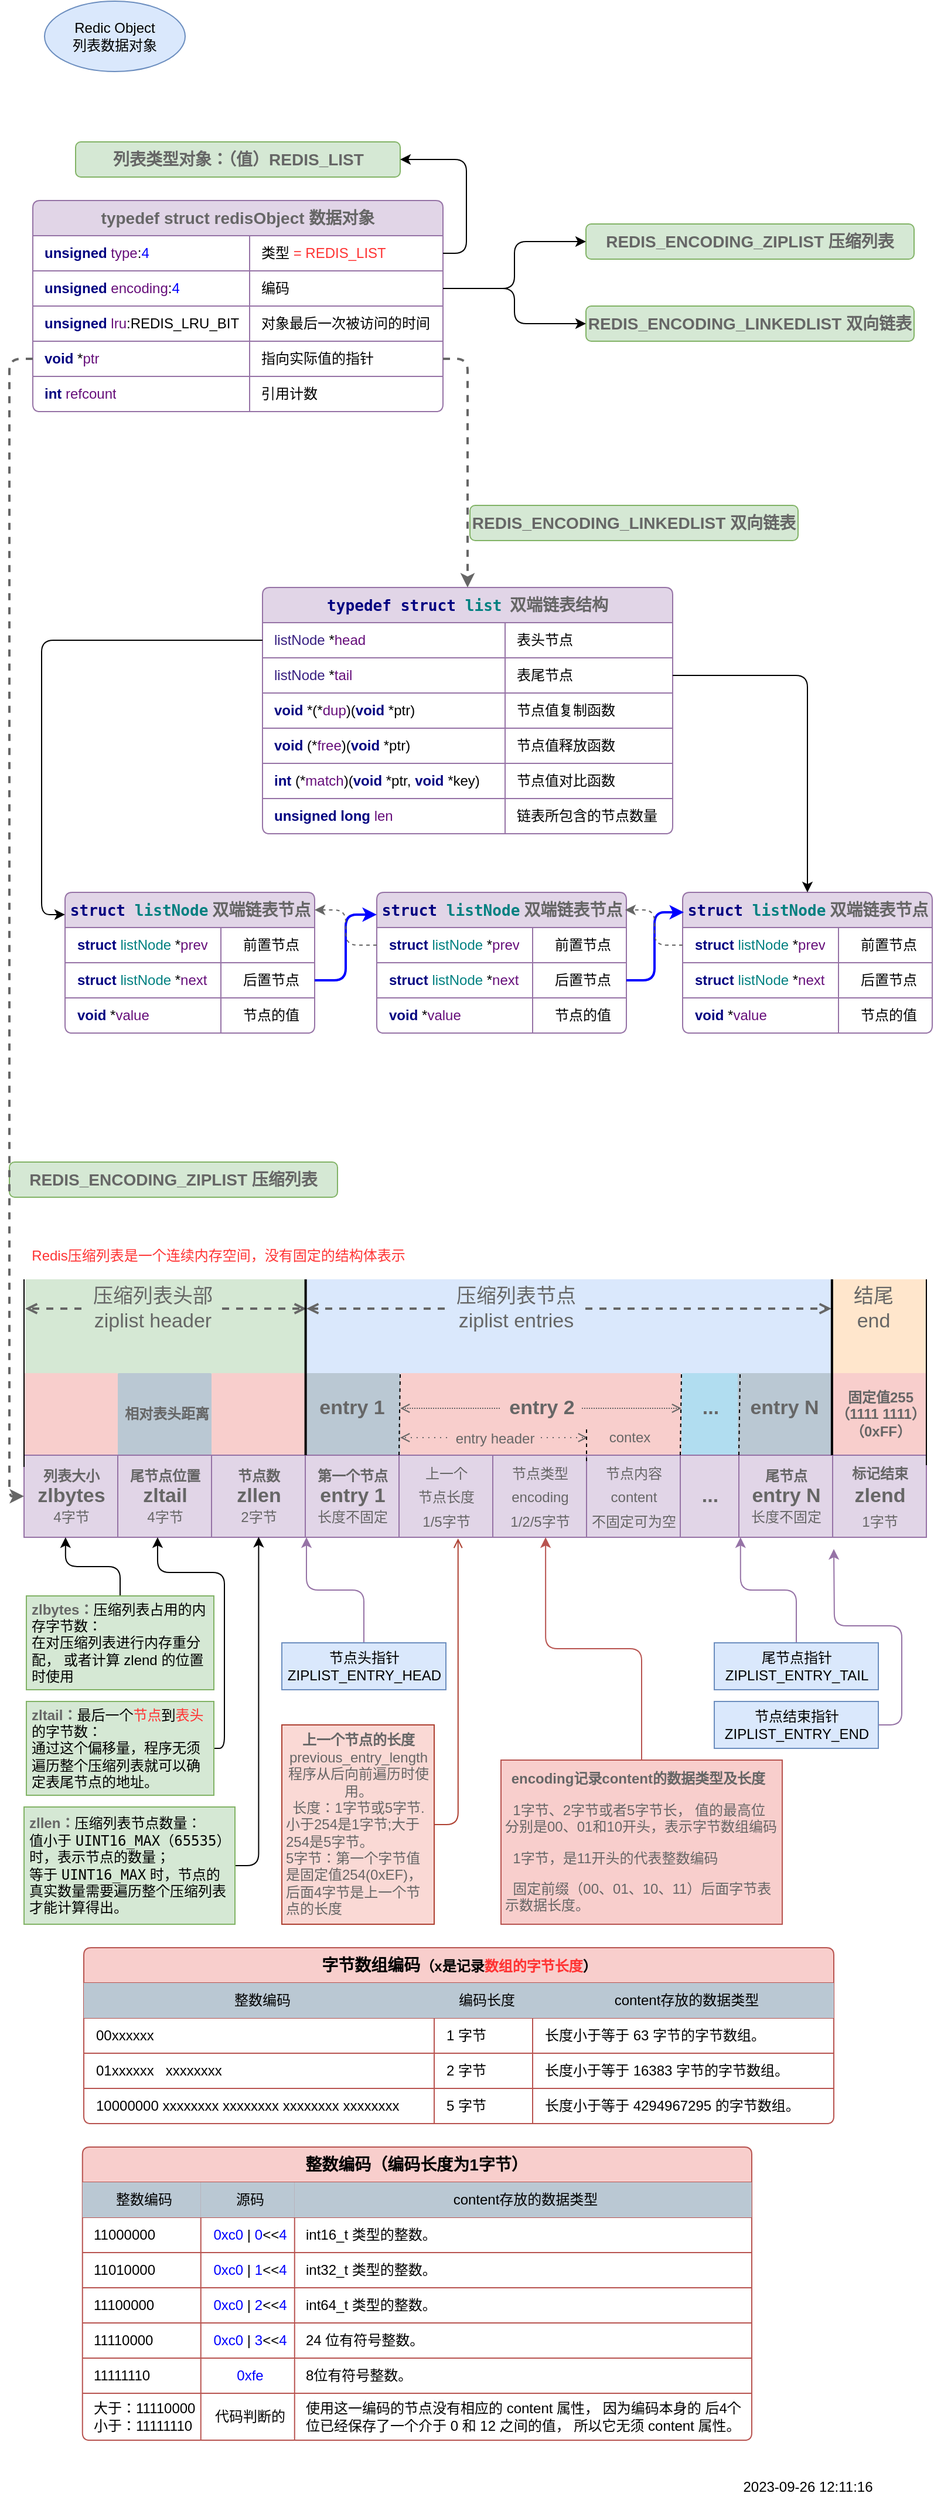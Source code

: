<mxfile version="14.6.13" type="device"><diagram id="IN4zd3eUfzcneKLnfnn4" name="第 1 页"><mxGraphModel dx="1106" dy="900" grid="1" gridSize="10" guides="1" tooltips="1" connect="1" arrows="1" fold="1" page="1" pageScale="1" pageWidth="827" pageHeight="1169" math="0" shadow="0"><root><mxCell id="0"/><mxCell id="1" parent="0"/><mxCell id="TYtQSwTV08MdRlMk_spP-1" value="Redic Object&lt;br&gt;列表数据对象" style="ellipse;whiteSpace=wrap;html=1;fillColor=#dae8fc;strokeColor=#6c8ebf;" parent="1" vertex="1"><mxGeometry x="50" y="70" width="120" height="60" as="geometry"/></mxCell><mxCell id="aDmRnWH0MCIBEiL_sSF2-94" value="&lt;font style=&quot;font-size: 14px&quot; color=&quot;#666666&quot;&gt;typedef struct redisObject 数据对象&lt;/font&gt;" style="shape=table;html=1;whiteSpace=wrap;startSize=30;container=1;collapsible=0;childLayout=tableLayout;rounded=1;shadow=0;arcSize=7;labelBackgroundColor=none;fillColor=#e1d5e7;swimlaneFillColor=#ffffff;align=center;fontStyle=1;strokeColor=#9673a6;fixedRows=1;rotatable=0;spacing=0;" parent="1" vertex="1"><mxGeometry x="40" y="240" width="350" height="180" as="geometry"/></mxCell><mxCell id="aDmRnWH0MCIBEiL_sSF2-95" value="" style="shape=partialRectangle;html=1;whiteSpace=wrap;collapsible=0;dropTarget=0;pointerEvents=0;fillColor=none;top=0;left=0;bottom=0;right=0;points=[[0,0.5],[1,0.5]];portConstraint=eastwest;strokeColor=#0085FC;" parent="aDmRnWH0MCIBEiL_sSF2-94" vertex="1"><mxGeometry y="30" width="350" height="30" as="geometry"/></mxCell><mxCell id="aDmRnWH0MCIBEiL_sSF2-96" value="&lt;span style=&quot;color: #000080 ; font-weight: bold&quot;&gt;unsigned &lt;/span&gt;&lt;span style=&quot;color: #660e7a&quot;&gt;type&lt;/span&gt;:&lt;span style=&quot;color: #0000ff&quot;&gt;4&lt;/span&gt;" style="shape=partialRectangle;html=1;whiteSpace=wrap;connectable=0;fillColor=none;top=0;left=0;bottom=0;right=0;overflow=hidden;strokeColor=none;labelBackgroundColor=none;labelBorderColor=none;align=left;spacingLeft=10;spacingRight=5;spacing=0;" parent="aDmRnWH0MCIBEiL_sSF2-95" vertex="1"><mxGeometry width="185" height="30" as="geometry"/></mxCell><mxCell id="aDmRnWH0MCIBEiL_sSF2-97" value="类型 &lt;font color=&quot;#ff3333&quot;&gt;=&amp;nbsp;REDIS_LIST&lt;/font&gt;" style="shape=partialRectangle;html=1;whiteSpace=wrap;connectable=0;fillColor=none;top=0;left=0;bottom=0;right=0;overflow=hidden;strokeColor=none;labelBackgroundColor=none;labelBorderColor=none;align=left;spacingLeft=10;spacingRight=5;spacing=0;" parent="aDmRnWH0MCIBEiL_sSF2-95" vertex="1"><mxGeometry x="185" width="165" height="30" as="geometry"/></mxCell><mxCell id="aDmRnWH0MCIBEiL_sSF2-101" value="" style="shape=partialRectangle;html=1;whiteSpace=wrap;collapsible=0;dropTarget=0;pointerEvents=0;fillColor=none;top=0;left=0;bottom=0;right=0;points=[[0,0.5],[1,0.5]];portConstraint=eastwest;" parent="aDmRnWH0MCIBEiL_sSF2-94" vertex="1"><mxGeometry y="60" width="350" height="30" as="geometry"/></mxCell><mxCell id="aDmRnWH0MCIBEiL_sSF2-102" value="&lt;span style=&quot;color: #000080 ; font-weight: bold&quot;&gt;unsigned &lt;/span&gt;&lt;span style=&quot;color: #660e7a&quot;&gt;encoding&lt;/span&gt;:&lt;span style=&quot;color: #0000ff&quot;&gt;4&lt;/span&gt;" style="shape=partialRectangle;html=1;whiteSpace=wrap;connectable=0;fillColor=none;top=0;left=0;bottom=0;right=0;overflow=hidden;align=left;spacing=0;spacingLeft=10;spacingRight=5;" parent="aDmRnWH0MCIBEiL_sSF2-101" vertex="1"><mxGeometry width="185" height="30" as="geometry"/></mxCell><mxCell id="aDmRnWH0MCIBEiL_sSF2-103" value="编码" style="shape=partialRectangle;html=1;whiteSpace=wrap;connectable=0;fillColor=none;top=0;left=0;bottom=0;right=0;overflow=hidden;align=left;spacing=0;spacingLeft=10;spacingRight=5;" parent="aDmRnWH0MCIBEiL_sSF2-101" vertex="1"><mxGeometry x="185" width="165" height="30" as="geometry"/></mxCell><mxCell id="aDmRnWH0MCIBEiL_sSF2-104" style="shape=partialRectangle;html=1;whiteSpace=wrap;collapsible=0;dropTarget=0;pointerEvents=0;fillColor=none;top=0;left=0;bottom=0;right=0;points=[[0,0.5],[1,0.5]];portConstraint=eastwest;" parent="aDmRnWH0MCIBEiL_sSF2-94" vertex="1"><mxGeometry y="90" width="350" height="30" as="geometry"/></mxCell><mxCell id="aDmRnWH0MCIBEiL_sSF2-105" value="&lt;span style=&quot;color: #000080 ; font-weight: bold&quot;&gt;unsigned &lt;/span&gt;&lt;span style=&quot;color: #660e7a&quot;&gt;lru&lt;/span&gt;:REDIS_LRU_BIT" style="shape=partialRectangle;html=1;whiteSpace=wrap;connectable=0;fillColor=none;top=0;left=0;bottom=0;right=0;overflow=hidden;align=left;spacing=0;spacingLeft=10;spacingRight=5;" parent="aDmRnWH0MCIBEiL_sSF2-104" vertex="1"><mxGeometry width="185" height="30" as="geometry"/></mxCell><mxCell id="aDmRnWH0MCIBEiL_sSF2-106" value="对象最后一次被访问的时间" style="shape=partialRectangle;html=1;whiteSpace=wrap;connectable=0;fillColor=none;top=0;left=0;bottom=0;right=0;overflow=hidden;align=left;spacing=0;spacingLeft=10;spacingRight=5;" parent="aDmRnWH0MCIBEiL_sSF2-104" vertex="1"><mxGeometry x="185" width="165" height="30" as="geometry"/></mxCell><mxCell id="aDmRnWH0MCIBEiL_sSF2-98" style="shape=partialRectangle;html=1;whiteSpace=wrap;collapsible=0;dropTarget=0;pointerEvents=0;fillColor=none;top=0;left=0;bottom=0;right=0;points=[[0,0.5],[1,0.5]];portConstraint=eastwest;" parent="aDmRnWH0MCIBEiL_sSF2-94" vertex="1"><mxGeometry y="120" width="350" height="30" as="geometry"/></mxCell><mxCell id="aDmRnWH0MCIBEiL_sSF2-99" value="&lt;span style=&quot;color: #000080 ; font-weight: bold&quot;&gt;void &lt;/span&gt;*&lt;span style=&quot;color: #660e7a&quot;&gt;ptr&lt;/span&gt;" style="shape=partialRectangle;html=1;whiteSpace=wrap;connectable=0;fillColor=none;top=0;left=0;bottom=0;right=0;overflow=hidden;align=left;spacing=0;spacingLeft=10;spacingRight=5;" parent="aDmRnWH0MCIBEiL_sSF2-98" vertex="1"><mxGeometry width="185" height="30" as="geometry"/></mxCell><mxCell id="aDmRnWH0MCIBEiL_sSF2-100" value="指向实际值的指针" style="shape=partialRectangle;html=1;whiteSpace=wrap;connectable=0;fillColor=none;top=0;left=0;bottom=0;right=0;overflow=hidden;align=left;spacing=0;spacingLeft=10;spacingRight=5;" parent="aDmRnWH0MCIBEiL_sSF2-98" vertex="1"><mxGeometry x="185" width="165" height="30" as="geometry"/></mxCell><mxCell id="aDmRnWH0MCIBEiL_sSF2-107" style="shape=partialRectangle;html=1;whiteSpace=wrap;collapsible=0;dropTarget=0;pointerEvents=0;fillColor=none;top=0;left=0;bottom=0;right=0;points=[[0,0.5],[1,0.5]];portConstraint=eastwest;" parent="aDmRnWH0MCIBEiL_sSF2-94" vertex="1"><mxGeometry y="150" width="350" height="30" as="geometry"/></mxCell><mxCell id="aDmRnWH0MCIBEiL_sSF2-108" value="&lt;span style=&quot;color: #000080 ; font-weight: bold&quot;&gt;int &lt;/span&gt;&lt;span style=&quot;color: #660e7a&quot;&gt;refcount&lt;/span&gt;" style="shape=partialRectangle;html=1;whiteSpace=wrap;connectable=0;fillColor=none;top=0;left=0;bottom=0;right=0;overflow=hidden;align=left;spacing=0;spacingLeft=10;spacingRight=5;" parent="aDmRnWH0MCIBEiL_sSF2-107" vertex="1"><mxGeometry width="185" height="30" as="geometry"/></mxCell><mxCell id="aDmRnWH0MCIBEiL_sSF2-109" value="引用计数" style="shape=partialRectangle;html=1;whiteSpace=wrap;connectable=0;fillColor=none;top=0;left=0;bottom=0;right=0;overflow=hidden;align=left;spacing=0;spacingLeft=10;spacingRight=5;" parent="aDmRnWH0MCIBEiL_sSF2-107" vertex="1"><mxGeometry x="185" width="165" height="30" as="geometry"/></mxCell><mxCell id="aDmRnWH0MCIBEiL_sSF2-110" value="&lt;font style=&quot;font-size: 14px&quot; color=&quot;#666666&quot;&gt;&lt;b&gt;列表类型对象：（值）&lt;/b&gt;&lt;/font&gt;&lt;font color=&quot;#666666&quot;&gt;&lt;span style=&quot;font-size: 14px&quot;&gt;&lt;b&gt;REDIS_LIST&lt;/b&gt;&lt;/span&gt;&lt;/font&gt;" style="rounded=1;whiteSpace=wrap;html=1;fillColor=#d5e8d4;strokeColor=#82b366;" parent="1" vertex="1"><mxGeometry x="76.5" y="190" width="277" height="30" as="geometry"/></mxCell><mxCell id="aDmRnWH0MCIBEiL_sSF2-111" style="edgeStyle=orthogonalEdgeStyle;rounded=1;orthogonalLoop=1;jettySize=auto;html=1;entryX=1;entryY=0.5;entryDx=0;entryDy=0;exitX=1;exitY=0.5;exitDx=0;exitDy=0;" parent="1" source="aDmRnWH0MCIBEiL_sSF2-95" target="aDmRnWH0MCIBEiL_sSF2-110" edge="1"><mxGeometry x="-227" y="374" as="geometry"/></mxCell><mxCell id="x15jTsItBIMcRVfwEIMI-1" value="&lt;font color=&quot;#666666&quot;&gt;&lt;span style=&quot;font-size: 14px&quot;&gt;&lt;b&gt;REDIS_ENCODING_ZIPLIST 压缩列表&lt;/b&gt;&lt;/span&gt;&lt;/font&gt;" style="rounded=1;whiteSpace=wrap;html=1;fillColor=#d5e8d4;strokeColor=#82b366;" parent="1" vertex="1"><mxGeometry x="512" y="260" width="280" height="30" as="geometry"/></mxCell><mxCell id="x15jTsItBIMcRVfwEIMI-2" value="&lt;font color=&quot;#666666&quot;&gt;&lt;span style=&quot;font-size: 14px&quot;&gt;&lt;b&gt;REDIS_ENCODING_LINKEDLIST 双向链表&lt;/b&gt;&lt;/span&gt;&lt;/font&gt;" style="rounded=1;whiteSpace=wrap;html=1;fillColor=#d5e8d4;strokeColor=#82b366;" parent="1" vertex="1"><mxGeometry x="512" y="330" width="280" height="30" as="geometry"/></mxCell><mxCell id="x15jTsItBIMcRVfwEIMI-3" style="edgeStyle=orthogonalEdgeStyle;rounded=1;orthogonalLoop=1;jettySize=auto;html=1;entryX=0;entryY=0.5;entryDx=0;entryDy=0;" parent="1" source="aDmRnWH0MCIBEiL_sSF2-101" target="x15jTsItBIMcRVfwEIMI-1" edge="1"><mxGeometry relative="1" as="geometry"/></mxCell><mxCell id="x15jTsItBIMcRVfwEIMI-4" style="edgeStyle=orthogonalEdgeStyle;rounded=1;orthogonalLoop=1;jettySize=auto;html=1;" parent="1" source="aDmRnWH0MCIBEiL_sSF2-101" target="x15jTsItBIMcRVfwEIMI-2" edge="1"><mxGeometry relative="1" as="geometry"/></mxCell><mxCell id="yUsjENaHmCf7CYVo7UY2-1" value="" style="group" parent="1" vertex="1" connectable="0"><mxGeometry x="32.5" y="1160" width="775" height="220" as="geometry"/></mxCell><mxCell id="yUsjENaHmCf7CYVo7UY2-2" value="" style="points=[[0,0,0],[0.25,0,0],[0.5,0,0],[0.75,0,0],[1,0,0],[1,0.25,0],[1,0.5,0],[1,0.75,0],[1,1,0],[0.75,1,0],[0.5,1,0],[0.25,1,0],[0,1,0],[0,0.75,0],[0,0.5,0],[0,0.25,0]];rounded=1;absoluteArcSize=1;arcSize=2;html=1;shadow=0;dashed=0;fontSize=12;align=left;verticalAlign=top;spacing=10;spacingTop=-4;fillColor=#ffe6cc;strokeColor=none;" parent="yUsjENaHmCf7CYVo7UY2-1" vertex="1"><mxGeometry x="688" width="82" height="170" as="geometry"/></mxCell><mxCell id="yUsjENaHmCf7CYVo7UY2-3" value="" style="points=[[0,0,0],[0.25,0,0],[0.5,0,0],[0.75,0,0],[1,0,0],[1,0.25,0],[1,0.5,0],[1,0.75,0],[1,1,0],[0.75,1,0],[0.5,1,0],[0.25,1,0],[0,1,0],[0,0.75,0],[0,0.5,0],[0,0.25,0]];rounded=1;absoluteArcSize=1;arcSize=2;html=1;shadow=0;dashed=0;fontSize=12;align=left;verticalAlign=top;spacing=10;spacingTop=-4;fillColor=#f8cecc;comic=0;pointerEvents=1;strokeColor=none;" parent="yUsjENaHmCf7CYVo7UY2-1" vertex="1"><mxGeometry x="690" y="80" width="80" height="140" as="geometry"/></mxCell><mxCell id="yUsjENaHmCf7CYVo7UY2-4" value="" style="points=[[0,0,0],[0.25,0,0],[0.5,0,0],[0.75,0,0],[1,0,0],[1,0.25,0],[1,0.5,0],[1,0.75,0],[1,1,0],[0.75,1,0],[0.5,1,0],[0.25,1,0],[0,1,0],[0,0.75,0],[0,0.5,0],[0,0.25,0]];rounded=1;absoluteArcSize=1;arcSize=2;html=1;shadow=0;dashed=0;fontSize=12;align=left;verticalAlign=top;spacing=10;spacingTop=-4;fillColor=#d5e8d4;strokeColor=none;" parent="yUsjENaHmCf7CYVo7UY2-1" vertex="1"><mxGeometry x="1" width="240" height="160" as="geometry"/></mxCell><mxCell id="yUsjENaHmCf7CYVo7UY2-5" value="" style="points=[[0,0,0],[0.25,0,0],[0.5,0,0],[0.75,0,0],[1,0,0],[1,0.25,0],[1,0.5,0],[1,0.75,0],[1,1,0],[0.75,1,0],[0.5,1,0],[0.25,1,0],[0,1,0],[0,0.75,0],[0,0.5,0],[0,0.25,0]];rounded=1;absoluteArcSize=1;arcSize=2;html=1;shadow=0;dashed=0;fontSize=12;align=left;verticalAlign=top;spacing=10;spacingTop=-4;fillColor=#f8cecc;comic=0;pointerEvents=1;strokeColor=none;" parent="yUsjENaHmCf7CYVo7UY2-1" vertex="1"><mxGeometry x="160" y="80" width="80" height="140" as="geometry"/></mxCell><mxCell id="yUsjENaHmCf7CYVo7UY2-6" value="" style="points=[[0,0,0],[0.25,0,0],[0.5,0,0],[0.75,0,0],[1,0,0],[1,0.25,0],[1,0.5,0],[1,0.75,0],[1,1,0],[0.75,1,0],[0.5,1,0],[0.25,1,0],[0,1,0],[0,0.75,0],[0,0.5,0],[0,0.25,0]];rounded=1;absoluteArcSize=1;arcSize=2;html=1;shadow=0;dashed=0;fontSize=12;align=left;verticalAlign=top;spacing=10;spacingTop=-4;fillColor=#f8cecc;comic=0;pointerEvents=1;strokeColor=none;" parent="yUsjENaHmCf7CYVo7UY2-1" vertex="1"><mxGeometry y="80" width="80" height="140" as="geometry"/></mxCell><mxCell id="yUsjENaHmCf7CYVo7UY2-7" value="" style="points=[[0,0,0],[0.25,0,0],[0.5,0,0],[0.75,0,0],[1,0,0],[1,0.25,0],[1,0.5,0],[1,0.75,0],[1,1,0],[0.75,1,0],[0.5,1,0],[0.25,1,0],[0,1,0],[0,0.75,0],[0,0.5,0],[0,0.25,0]];rounded=1;absoluteArcSize=1;arcSize=2;html=1;shadow=0;dashed=0;fontSize=12;align=left;verticalAlign=top;spacing=10;spacingTop=-4;comic=0;pointerEvents=1;fillColor=#bac8d3;strokeColor=none;" parent="yUsjENaHmCf7CYVo7UY2-1" vertex="1"><mxGeometry x="80" y="80" width="80" height="140" as="geometry"/></mxCell><mxCell id="yUsjENaHmCf7CYVo7UY2-8" value="" style="points=[[0,0,0],[0.25,0,0],[0.5,0,0],[0.75,0,0],[1,0,0],[1,0.25,0],[1,0.5,0],[1,0.75,0],[1,1,0],[0.75,1,0],[0.5,1,0],[0.25,1,0],[0,1,0],[0,0.75,0],[0,0.5,0],[0,0.25,0]];rounded=1;absoluteArcSize=1;arcSize=2;html=1;shadow=0;dashed=0;fontSize=12;align=left;verticalAlign=top;spacing=10;spacingTop=-4;fillColor=#dae8fc;strokeColor=none;" parent="yUsjENaHmCf7CYVo7UY2-1" vertex="1"><mxGeometry x="241" width="448" height="150" as="geometry"/></mxCell><mxCell id="yUsjENaHmCf7CYVo7UY2-9" value="" style="points=[[0,0,0],[0.25,0,0],[0.5,0,0],[0.75,0,0],[1,0,0],[1,0.25,0],[1,0.5,0],[1,0.75,0],[1,1,0],[0.75,1,0],[0.5,1,0],[0.25,1,0],[0,1,0],[0,0.75,0],[0,0.5,0],[0,0.25,0]];rounded=1;absoluteArcSize=1;arcSize=2;html=1;shadow=0;dashed=0;fontSize=12;align=left;verticalAlign=top;spacing=10;spacingTop=-4;comic=0;pointerEvents=1;fillColor=#b1ddf0;strokeColor=none;" parent="yUsjENaHmCf7CYVo7UY2-1" vertex="1"><mxGeometry x="561" y="80" width="50" height="140" as="geometry"/></mxCell><mxCell id="yUsjENaHmCf7CYVo7UY2-10" value="" style="points=[[0,0,0],[0.25,0,0],[0.5,0,0],[0.75,0,0],[1,0,0],[1,0.25,0],[1,0.5,0],[1,0.75,0],[1,1,0],[0.75,1,0],[0.5,1,0],[0.25,1,0],[0,1,0],[0,0.75,0],[0,0.5,0],[0,0.25,0]];rounded=1;absoluteArcSize=1;arcSize=2;html=1;shadow=0;dashed=0;fontSize=12;align=left;verticalAlign=top;spacing=10;spacingTop=-4;comic=0;pointerEvents=1;fillColor=#bac8d3;strokeColor=none;" parent="yUsjENaHmCf7CYVo7UY2-1" vertex="1"><mxGeometry x="609" y="80" width="80" height="140" as="geometry"/></mxCell><mxCell id="yUsjENaHmCf7CYVo7UY2-11" value="" style="points=[[0,0,0],[0.25,0,0],[0.5,0,0],[0.75,0,0],[1,0,0],[1,0.25,0],[1,0.5,0],[1,0.75,0],[1,1,0],[0.75,1,0],[0.5,1,0],[0.25,1,0],[0,1,0],[0,0.75,0],[0,0.5,0],[0,0.25,0]];rounded=1;absoluteArcSize=1;arcSize=2;html=1;shadow=0;dashed=0;fontSize=12;align=left;verticalAlign=top;spacing=10;spacingTop=-4;comic=0;pointerEvents=1;fillColor=#bac8d3;strokeColor=none;" parent="yUsjENaHmCf7CYVo7UY2-1" vertex="1"><mxGeometry x="241" y="80" width="80" height="140" as="geometry"/></mxCell><mxCell id="yUsjENaHmCf7CYVo7UY2-12" value="" style="points=[[0,0,0],[0.25,0,0],[0.5,0,0],[0.75,0,0],[1,0,0],[1,0.25,0],[1,0.5,0],[1,0.75,0],[1,1,0],[0.75,1,0],[0.5,1,0],[0.25,1,0],[0,1,0],[0,0.75,0],[0,0.5,0],[0,0.25,0]];rounded=1;absoluteArcSize=1;arcSize=2;html=1;shadow=0;dashed=0;fontSize=12;align=left;verticalAlign=top;spacing=10;spacingTop=-4;fillColor=#f8cecc;comic=0;pointerEvents=1;strokeColor=none;" parent="yUsjENaHmCf7CYVo7UY2-1" vertex="1"><mxGeometry x="321" y="80" width="240" height="140" as="geometry"/></mxCell><mxCell id="yUsjENaHmCf7CYVo7UY2-13" value="" style="shape=table;html=1;whiteSpace=wrap;startSize=0;container=1;collapsible=0;childLayout=tableLayout;rounded=0;shadow=0;strokeColor=#9673a6;fillColor=#e1d5e7;arcSize=9;portConstraintRotation=0;snapToPoint=0;fixDash=0;autosize=0;metaEdit=0;backgroundOutline=0;movableLabel=0;resizeWidth=0;resizeHeight=0;treeFolding=0;treeMoving=0;moveCells=0;comic=0;rowLines=1;columnLines=1;fixedRows=0;resizeLast=0;resizeLastRow=0;noLabel=0;dropTarget=1;expand=1;editable=1;movable=1;resizable=1;rotatable=1;cloneable=1;deletable=1;pointerEvents=1;" parent="yUsjENaHmCf7CYVo7UY2-1" vertex="1"><mxGeometry y="150" width="770" height="70.0" as="geometry"/></mxCell><mxCell id="yUsjENaHmCf7CYVo7UY2-14" value="" style="shape=partialRectangle;html=1;whiteSpace=wrap;collapsible=0;dropTarget=0;pointerEvents=0;fillColor=none;top=0;left=0;bottom=0;right=0;points=[[0,0.5],[1,0.5]];portConstraint=eastwest;" parent="yUsjENaHmCf7CYVo7UY2-13" vertex="1"><mxGeometry width="770" height="70" as="geometry"/></mxCell><mxCell id="yUsjENaHmCf7CYVo7UY2-15" value="&lt;font color=&quot;#666666&quot;&gt;&lt;span style=&quot;font-size: 12px ; font-weight: bold&quot;&gt;列表大小&lt;/span&gt;&lt;br&gt;&lt;font style=&quot;font-weight: bold ; font-size: 17px&quot;&gt;zlbytes&lt;/font&gt;&lt;br&gt;&lt;font style=&quot;font-size: 12px&quot;&gt;4字节&lt;/font&gt;&lt;br&gt;&lt;/font&gt;" style="shape=partialRectangle;html=1;whiteSpace=wrap;connectable=0;fillColor=none;top=0;left=0;bottom=0;right=0;overflow=hidden;" parent="yUsjENaHmCf7CYVo7UY2-14" vertex="1"><mxGeometry width="80" height="70" as="geometry"/></mxCell><mxCell id="yUsjENaHmCf7CYVo7UY2-16" value="&lt;font color=&quot;#666666&quot;&gt;&lt;b&gt;尾节点位置&lt;/b&gt;&lt;br&gt;&lt;b&gt;&lt;font style=&quot;font-size: 17px&quot;&gt;zltail&lt;/font&gt;&lt;/b&gt;&lt;br&gt;&lt;font style=&quot;font-size: 12px&quot;&gt;4字节&lt;/font&gt;&lt;br&gt;&lt;/font&gt;" style="shape=partialRectangle;html=1;whiteSpace=wrap;connectable=0;fillColor=none;top=0;left=0;bottom=0;right=0;overflow=hidden;" parent="yUsjENaHmCf7CYVo7UY2-14" vertex="1"><mxGeometry x="80" width="80" height="70" as="geometry"/></mxCell><mxCell id="yUsjENaHmCf7CYVo7UY2-17" value="&lt;font color=&quot;#666666&quot;&gt;&lt;span style=&quot;font-weight: bold&quot;&gt;节点数&lt;br&gt;&lt;font style=&quot;font-size: 17px&quot;&gt;zllen&lt;/font&gt;&lt;/span&gt;&lt;br&gt;&lt;font style=&quot;font-size: 12px&quot;&gt;2字节&lt;/font&gt;&lt;br&gt;&lt;/font&gt;" style="shape=partialRectangle;html=1;whiteSpace=wrap;connectable=0;fillColor=none;top=0;left=0;bottom=0;right=0;overflow=hidden;" parent="yUsjENaHmCf7CYVo7UY2-14" vertex="1"><mxGeometry x="160" width="80" height="70" as="geometry"/></mxCell><mxCell id="yUsjENaHmCf7CYVo7UY2-18" value="&lt;span style=&quot;color: rgb(102 , 102 , 102) ; font-family: &amp;#34;helvetica&amp;#34;&quot;&gt;&lt;font style=&quot;font-weight: 700 ; font-size: 12px&quot;&gt;第一个节点&lt;/font&gt;&lt;br&gt;&lt;span style=&quot;font-weight: 700 ; font-size: 17px&quot;&gt;entry 1&lt;/span&gt;&lt;br&gt;&lt;font style=&quot;font-size: 12px&quot;&gt;长度不固定&lt;/font&gt;&lt;br&gt;&lt;/span&gt;" style="shape=partialRectangle;html=1;whiteSpace=wrap;connectable=0;fillColor=none;top=0;left=0;bottom=0;right=0;overflow=hidden;" parent="yUsjENaHmCf7CYVo7UY2-14" vertex="1"><mxGeometry x="240" width="80" height="70" as="geometry"/></mxCell><mxCell id="yUsjENaHmCf7CYVo7UY2-19" value="&lt;span style=&quot;font-size: 12px ; font-weight: 400&quot;&gt;上一个&lt;br&gt;节点长度&lt;br&gt;1/5字节&lt;br&gt;&lt;/span&gt;" style="shape=partialRectangle;html=1;whiteSpace=wrap;connectable=0;fillColor=none;top=0;left=0;bottom=0;right=0;overflow=hidden;fontColor=#666666;fontSize=17;fontStyle=1;shadow=0;sketch=0;" parent="yUsjENaHmCf7CYVo7UY2-14" vertex="1"><mxGeometry x="320" width="80" height="70" as="geometry"/></mxCell><mxCell id="yUsjENaHmCf7CYVo7UY2-20" value="&lt;font&gt;&lt;span style=&quot;font-size: 12px&quot;&gt;节点类型&lt;/span&gt;&lt;br&gt;&lt;span style=&quot;font-size: 12px&quot;&gt;encoding&lt;br&gt;&lt;/span&gt;&lt;font style=&quot;font-size: 12px&quot;&gt;1/2/5字节&lt;/font&gt;&lt;br&gt;&lt;/font&gt;" style="shape=partialRectangle;html=1;whiteSpace=wrap;connectable=0;fillColor=none;top=0;left=0;bottom=0;right=0;overflow=hidden;fontColor=#666666;fontSize=17;fontStyle=0;shadow=0;sketch=0;" parent="yUsjENaHmCf7CYVo7UY2-14" vertex="1"><mxGeometry x="400" width="80" height="70" as="geometry"/></mxCell><mxCell id="yUsjENaHmCf7CYVo7UY2-21" value="&lt;font&gt;&lt;span style=&quot;font-size: 12px ; font-weight: normal&quot;&gt;节点内容&lt;br&gt;&lt;/span&gt;&lt;span style=&quot;font-size: 12px ; font-weight: normal&quot;&gt;content&lt;br&gt;&lt;/span&gt;&lt;span style=&quot;font-size: 12px ; font-weight: 400&quot;&gt;不固定可为空&lt;/span&gt;&lt;br&gt;&lt;/font&gt;" style="shape=partialRectangle;html=1;whiteSpace=wrap;connectable=0;top=0;left=0;bottom=0;right=0;overflow=hidden;fontColor=#666666;fontSize=17;fontStyle=1;perimeterSpacing=2;strokeWidth=3;dashed=1;fillColor=none;" parent="yUsjENaHmCf7CYVo7UY2-14" vertex="1"><mxGeometry x="480" width="80" height="70" as="geometry"/></mxCell><mxCell id="yUsjENaHmCf7CYVo7UY2-22" value="&lt;font color=&quot;#666666&quot; face=&quot;helvetica&quot;&gt;&lt;span style=&quot;font-size: 17px&quot;&gt;&lt;b&gt;...&lt;/b&gt;&lt;/span&gt;&lt;/font&gt;" style="shape=partialRectangle;html=1;whiteSpace=wrap;connectable=0;fillColor=none;top=0;left=0;bottom=0;right=0;overflow=hidden;" parent="yUsjENaHmCf7CYVo7UY2-14" vertex="1"><mxGeometry x="560" width="50" height="70" as="geometry"/></mxCell><mxCell id="yUsjENaHmCf7CYVo7UY2-23" value="&lt;span style=&quot;color: rgb(102 , 102 , 102) ; font-family: &amp;#34;helvetica&amp;#34; ; font-style: normal ; letter-spacing: normal ; text-align: center ; text-indent: 0px ; text-transform: none ; word-spacing: 0px ; display: inline ; float: none&quot;&gt;&lt;font style=&quot;font-weight: 700 ; font-size: 12px&quot;&gt;尾节点&lt;/font&gt;&lt;br&gt;&lt;span style=&quot;font-weight: 700 ; font-size: 17px&quot;&gt;entry N&lt;/span&gt;&lt;br&gt;&lt;font style=&quot;font-size: 12px&quot;&gt;长度不固定&lt;/font&gt;&lt;br&gt;&lt;/span&gt;" style="shape=partialRectangle;html=1;whiteSpace=wrap;connectable=0;fillColor=none;top=0;left=0;bottom=0;right=0;overflow=hidden;" parent="yUsjENaHmCf7CYVo7UY2-14" vertex="1"><mxGeometry x="610" width="80" height="70" as="geometry"/></mxCell><mxCell id="yUsjENaHmCf7CYVo7UY2-24" value="&lt;font style=&quot;font-size: 12px&quot;&gt;标记结束&lt;br&gt;&lt;/font&gt;zlend&lt;br&gt;&lt;font style=&quot;font-size: 12px ; font-weight: normal&quot;&gt;1字节&lt;/font&gt;" style="shape=partialRectangle;html=1;whiteSpace=wrap;connectable=0;fillColor=none;top=0;left=0;bottom=0;right=0;overflow=hidden;fontSize=17;fontColor=#666666;fontStyle=1" parent="yUsjENaHmCf7CYVo7UY2-14" vertex="1"><mxGeometry x="690" width="80" height="70" as="geometry"/></mxCell><mxCell id="yUsjENaHmCf7CYVo7UY2-25" style="edgeStyle=orthogonalEdgeStyle;rounded=1;orthogonalLoop=1;jettySize=auto;html=1;dashed=1;fontSize=17;fontColor=#666666;strokeWidth=2;strokeColor=#666666;endArrow=open;endFill=0;" parent="yUsjENaHmCf7CYVo7UY2-1" source="yUsjENaHmCf7CYVo7UY2-27" edge="1"><mxGeometry relative="1" as="geometry"><mxPoint x="1" y="25" as="targetPoint"/></mxGeometry></mxCell><mxCell id="yUsjENaHmCf7CYVo7UY2-26" style="edgeStyle=orthogonalEdgeStyle;rounded=1;orthogonalLoop=1;jettySize=auto;html=1;dashed=1;fontSize=17;fontColor=#666666;strokeColor=#666666;strokeWidth=2;endArrow=open;endFill=0;" parent="yUsjENaHmCf7CYVo7UY2-1" source="yUsjENaHmCf7CYVo7UY2-27" edge="1"><mxGeometry relative="1" as="geometry"><mxPoint x="241" y="25" as="targetPoint"/></mxGeometry></mxCell><mxCell id="yUsjENaHmCf7CYVo7UY2-27" value="压缩列表头部&lt;br&gt;ziplist header" style="text;html=1;align=center;verticalAlign=middle;resizable=0;points=[];autosize=1;strokeColor=none;fontSize=17;fontColor=#666666;" parent="yUsjENaHmCf7CYVo7UY2-1" vertex="1"><mxGeometry x="49" width="120" height="50" as="geometry"/></mxCell><mxCell id="yUsjENaHmCf7CYVo7UY2-28" style="edgeStyle=orthogonalEdgeStyle;rounded=1;orthogonalLoop=1;jettySize=auto;html=1;dashed=1;fontSize=17;fontColor=#666666;strokeColor=#666666;strokeWidth=2;endArrow=open;endFill=0;" parent="yUsjENaHmCf7CYVo7UY2-1" source="yUsjENaHmCf7CYVo7UY2-49" edge="1"><mxGeometry relative="1" as="geometry"><mxPoint x="241" y="25" as="targetPoint"/></mxGeometry></mxCell><mxCell id="yUsjENaHmCf7CYVo7UY2-29" style="edgeStyle=orthogonalEdgeStyle;rounded=1;orthogonalLoop=1;jettySize=auto;html=1;dashed=1;fontSize=17;fontColor=#666666;strokeColor=#666666;strokeWidth=2;endArrow=open;endFill=0;" parent="yUsjENaHmCf7CYVo7UY2-1" source="yUsjENaHmCf7CYVo7UY2-49" edge="1"><mxGeometry relative="1" as="geometry"><mxPoint x="689" y="25" as="targetPoint"/></mxGeometry></mxCell><mxCell id="yUsjENaHmCf7CYVo7UY2-30" value="结尾&lt;br&gt;end" style="text;html=1;align=center;verticalAlign=middle;resizable=0;points=[];autosize=1;strokeColor=none;fontSize=17;fontColor=#666666;" parent="yUsjENaHmCf7CYVo7UY2-1" vertex="1"><mxGeometry x="699" width="50" height="50" as="geometry"/></mxCell><mxCell id="yUsjENaHmCf7CYVo7UY2-31" value="" style="endArrow=none;html=1;fontSize=17;fontColor=#666666;" parent="yUsjENaHmCf7CYVo7UY2-1" edge="1"><mxGeometry width="50" height="50" relative="1" as="geometry"><mxPoint y="160" as="sourcePoint"/><mxPoint as="targetPoint"/></mxGeometry></mxCell><mxCell id="yUsjENaHmCf7CYVo7UY2-32" value="" style="endArrow=none;html=1;fontSize=17;fontColor=#666666;strokeWidth=2;" parent="yUsjENaHmCf7CYVo7UY2-1" edge="1"><mxGeometry width="50" height="50" relative="1" as="geometry"><mxPoint x="240.31" y="150" as="sourcePoint"/><mxPoint x="240.31" as="targetPoint"/></mxGeometry></mxCell><mxCell id="yUsjENaHmCf7CYVo7UY2-33" value="" style="endArrow=none;html=1;fontSize=17;fontColor=#666666;strokeWidth=2;" parent="yUsjENaHmCf7CYVo7UY2-1" edge="1"><mxGeometry width="50" height="50" relative="1" as="geometry"><mxPoint x="689.43" y="150" as="sourcePoint"/><mxPoint x="689.43" as="targetPoint"/></mxGeometry></mxCell><mxCell id="yUsjENaHmCf7CYVo7UY2-34" value="" style="endArrow=none;html=1;fontSize=17;fontColor=#666666;strokeWidth=1;entryX=1;entryY=0;entryDx=0;entryDy=0;entryPerimeter=0;exitX=1;exitY=0.122;exitDx=0;exitDy=0;exitPerimeter=0;" parent="yUsjENaHmCf7CYVo7UY2-1" source="yUsjENaHmCf7CYVo7UY2-14" target="yUsjENaHmCf7CYVo7UY2-2" edge="1"><mxGeometry width="50" height="50" relative="1" as="geometry"><mxPoint x="759" y="160" as="sourcePoint"/><mxPoint x="689" as="targetPoint"/></mxGeometry></mxCell><mxCell id="yUsjENaHmCf7CYVo7UY2-35" style="edgeStyle=orthogonalEdgeStyle;rounded=1;orthogonalLoop=1;jettySize=auto;html=1;dashed=1;fontSize=12;fontColor=#666666;endArrow=open;endFill=0;strokeColor=#666666;strokeWidth=1;dashPattern=1 4;" parent="yUsjENaHmCf7CYVo7UY2-1" source="yUsjENaHmCf7CYVo7UY2-37" edge="1"><mxGeometry relative="1" as="geometry"><mxPoint x="321" y="135" as="targetPoint"/></mxGeometry></mxCell><mxCell id="yUsjENaHmCf7CYVo7UY2-36" style="edgeStyle=orthogonalEdgeStyle;rounded=1;orthogonalLoop=1;jettySize=auto;html=1;dashed=1;fontSize=12;fontColor=#666666;endArrow=open;endFill=0;strokeColor=#666666;strokeWidth=1;dashPattern=1 4;" parent="yUsjENaHmCf7CYVo7UY2-1" source="yUsjENaHmCf7CYVo7UY2-37" edge="1"><mxGeometry relative="1" as="geometry"><mxPoint x="481" y="135" as="targetPoint"/></mxGeometry></mxCell><mxCell id="yUsjENaHmCf7CYVo7UY2-37" value="&lt;font style=&quot;font-size: 12px&quot;&gt;entry&amp;nbsp;header&lt;/font&gt;" style="text;html=1;align=center;verticalAlign=middle;resizable=0;points=[];autosize=1;strokeColor=none;fontSize=17;fontColor=#666666;" parent="yUsjENaHmCf7CYVo7UY2-1" vertex="1"><mxGeometry x="361" y="120" width="80" height="30" as="geometry"/></mxCell><mxCell id="yUsjENaHmCf7CYVo7UY2-38" style="edgeStyle=orthogonalEdgeStyle;rounded=1;orthogonalLoop=1;jettySize=auto;html=1;dashed=1;fontSize=12;fontColor=#666666;endArrow=open;endFill=0;strokeColor=#666666;strokeWidth=1;dashPattern=1 1;" parent="yUsjENaHmCf7CYVo7UY2-1" source="yUsjENaHmCf7CYVo7UY2-40" edge="1"><mxGeometry relative="1" as="geometry"><mxPoint x="561" y="110" as="targetPoint"/></mxGeometry></mxCell><mxCell id="yUsjENaHmCf7CYVo7UY2-39" style="edgeStyle=orthogonalEdgeStyle;rounded=1;orthogonalLoop=1;jettySize=auto;html=1;dashed=1;fontSize=12;fontColor=#666666;endArrow=open;endFill=0;strokeColor=#666666;strokeWidth=1;dashPattern=1 1;" parent="yUsjENaHmCf7CYVo7UY2-1" source="yUsjENaHmCf7CYVo7UY2-40" edge="1"><mxGeometry relative="1" as="geometry"><mxPoint x="321" y="110" as="targetPoint"/></mxGeometry></mxCell><mxCell id="yUsjENaHmCf7CYVo7UY2-40" value="&lt;span style=&quot;font-family: &amp;#34;helvetica&amp;#34; ; font-size: 17px ; font-weight: 700&quot;&gt;entry 2&lt;/span&gt;" style="text;html=1;align=center;verticalAlign=middle;resizable=0;points=[];autosize=1;strokeColor=none;fontSize=12;fontColor=#666666;" parent="yUsjENaHmCf7CYVo7UY2-1" vertex="1"><mxGeometry x="406" y="100" width="70" height="20" as="geometry"/></mxCell><mxCell id="yUsjENaHmCf7CYVo7UY2-41" value="" style="endArrow=none;html=1;fontSize=17;fontColor=#666666;dashed=1;entryX=1;entryY=0;entryDx=0;entryDy=0;entryPerimeter=0;" parent="yUsjENaHmCf7CYVo7UY2-1" target="yUsjENaHmCf7CYVo7UY2-12" edge="1"><mxGeometry width="50" height="50" relative="1" as="geometry"><mxPoint x="560" y="150" as="sourcePoint"/><mxPoint x="560" y="80" as="targetPoint"/></mxGeometry></mxCell><mxCell id="yUsjENaHmCf7CYVo7UY2-42" value="" style="endArrow=none;html=1;fontSize=17;fontColor=#666666;dashed=1;" parent="yUsjENaHmCf7CYVo7UY2-1" edge="1"><mxGeometry width="50" height="50" relative="1" as="geometry"><mxPoint x="480" y="155" as="sourcePoint"/><mxPoint x="480" y="125" as="targetPoint"/></mxGeometry></mxCell><mxCell id="yUsjENaHmCf7CYVo7UY2-43" value="contex" style="text;html=1;align=center;verticalAlign=middle;resizable=0;points=[];autosize=1;strokeColor=none;fontSize=12;fontColor=#666666;" parent="yUsjENaHmCf7CYVo7UY2-1" vertex="1"><mxGeometry x="491" y="125" width="50" height="20" as="geometry"/></mxCell><mxCell id="yUsjENaHmCf7CYVo7UY2-44" value="&lt;span style=&quot;font-family: &amp;#34;helvetica&amp;#34; ; font-size: 17px ; font-weight: 700&quot;&gt;entry N&lt;/span&gt;" style="text;html=1;align=center;verticalAlign=middle;resizable=0;points=[];autosize=1;strokeColor=none;fontSize=12;fontColor=#666666;" parent="yUsjENaHmCf7CYVo7UY2-1" vertex="1"><mxGeometry x="613" y="100" width="70" height="20" as="geometry"/></mxCell><mxCell id="yUsjENaHmCf7CYVo7UY2-45" value="&lt;b style=&quot;font-family: &amp;#34;helvetica&amp;#34; ; font-size: 17px&quot;&gt;...&lt;/b&gt;" style="text;html=1;align=center;verticalAlign=middle;resizable=0;points=[];autosize=1;strokeColor=none;fontSize=12;fontColor=#666666;" parent="yUsjENaHmCf7CYVo7UY2-1" vertex="1"><mxGeometry x="570" y="100" width="30" height="20" as="geometry"/></mxCell><mxCell id="yUsjENaHmCf7CYVo7UY2-46" value="&lt;span style=&quot;color: rgb(102 , 102 , 102) ; font-family: &amp;#34;helvetica&amp;#34; ; font-size: 17px ; font-weight: 700&quot;&gt;entry 1&lt;/span&gt;" style="text;html=1;align=center;verticalAlign=middle;resizable=0;points=[];autosize=1;strokeColor=none;" parent="yUsjENaHmCf7CYVo7UY2-1" vertex="1"><mxGeometry x="244" y="100" width="70" height="20" as="geometry"/></mxCell><mxCell id="yUsjENaHmCf7CYVo7UY2-47" value="" style="endArrow=none;html=1;fontSize=17;fontColor=#666666;dashed=1;" parent="yUsjENaHmCf7CYVo7UY2-1" edge="1"><mxGeometry width="50" height="50" relative="1" as="geometry"><mxPoint x="610" y="150" as="sourcePoint"/><mxPoint x="611" y="80" as="targetPoint"/></mxGeometry></mxCell><mxCell id="yUsjENaHmCf7CYVo7UY2-48" value="" style="endArrow=none;html=1;fontSize=17;fontColor=#666666;dashed=1;" parent="yUsjENaHmCf7CYVo7UY2-1" edge="1"><mxGeometry width="50" height="50" relative="1" as="geometry"><mxPoint x="320" y="150" as="sourcePoint"/><mxPoint x="321" y="80" as="targetPoint"/></mxGeometry></mxCell><mxCell id="yUsjENaHmCf7CYVo7UY2-49" value="压缩列表节点&lt;br&gt;ziplist entries" style="text;html=1;align=center;verticalAlign=middle;resizable=0;points=[];autosize=1;strokeColor=none;fontSize=17;fontColor=#666666;" parent="yUsjENaHmCf7CYVo7UY2-1" vertex="1"><mxGeometry x="359" width="120" height="50" as="geometry"/></mxCell><mxCell id="yUsjENaHmCf7CYVo7UY2-50" value="&lt;span style=&quot;font-weight: 700&quot;&gt;相对表头距离&lt;/span&gt;" style="text;html=1;align=center;verticalAlign=middle;resizable=0;points=[];autosize=1;strokeColor=none;fontColor=#666666;" parent="yUsjENaHmCf7CYVo7UY2-1" vertex="1"><mxGeometry x="76" y="105" width="90" height="20" as="geometry"/></mxCell><mxCell id="yUsjENaHmCf7CYVo7UY2-51" value="&lt;span style=&quot;font-weight: 700&quot;&gt;固定值255&lt;br&gt;（1111 1111）&lt;br&gt;（0xFF）&lt;br&gt;&lt;/span&gt;" style="text;html=1;align=center;verticalAlign=middle;resizable=0;points=[];autosize=1;strokeColor=none;fontColor=#666666;" parent="yUsjENaHmCf7CYVo7UY2-1" vertex="1"><mxGeometry x="685" y="90" width="90" height="50" as="geometry"/></mxCell><mxCell id="yUsjENaHmCf7CYVo7UY2-53" style="edgeStyle=orthogonalEdgeStyle;rounded=1;orthogonalLoop=1;jettySize=auto;html=1;fontSize=12;fontColor=#666666;endArrow=open;endFill=0;strokeColor=#ae4132;strokeWidth=1;fillColor=#fad9d5;entryX=0.481;entryY=1.014;entryDx=0;entryDy=0;entryPerimeter=0;exitX=1;exitY=0.5;exitDx=0;exitDy=0;" parent="1" source="yUsjENaHmCf7CYVo7UY2-66" target="yUsjENaHmCf7CYVo7UY2-14" edge="1"><mxGeometry relative="1" as="geometry"><mxPoint x="291.5" y="1400" as="targetPoint"/><mxPoint x="473.5" y="1450" as="sourcePoint"/></mxGeometry></mxCell><mxCell id="yUsjENaHmCf7CYVo7UY2-54" style="edgeStyle=orthogonalEdgeStyle;rounded=1;orthogonalLoop=1;jettySize=auto;html=1;entryX=0.046;entryY=1;entryDx=0;entryDy=0;entryPerimeter=0;exitX=0.5;exitY=0;exitDx=0;exitDy=0;" parent="1" source="yUsjENaHmCf7CYVo7UY2-56" target="yUsjENaHmCf7CYVo7UY2-14" edge="1"><mxGeometry relative="1" as="geometry"><mxPoint x="76.74" y="1710" as="sourcePoint"/><mxPoint x="76.5" y="1402" as="targetPoint"/></mxGeometry></mxCell><mxCell id="yUsjENaHmCf7CYVo7UY2-55" style="edgeStyle=orthogonalEdgeStyle;rounded=1;orthogonalLoop=1;jettySize=auto;html=1;entryX=0.148;entryY=1;entryDx=0;entryDy=0;entryPerimeter=0;exitX=1;exitY=0.5;exitDx=0;exitDy=0;" parent="1" source="yUsjENaHmCf7CYVo7UY2-57" target="yUsjENaHmCf7CYVo7UY2-14" edge="1"><mxGeometry relative="1" as="geometry"><mxPoint x="376.5" y="1710" as="sourcePoint"/><Array as="points"><mxPoint x="203.5" y="1560"/><mxPoint x="203.5" y="1410"/><mxPoint x="146.5" y="1410"/></Array></mxGeometry></mxCell><mxCell id="yUsjENaHmCf7CYVo7UY2-56" value="&lt;b style=&quot;color: rgb(102 , 102 , 102) ; text-align: center&quot;&gt;zlbytes：&lt;/b&gt;&lt;span&gt;压缩列表占用的内存字节数：&lt;/span&gt;&lt;br&gt;&lt;span&gt;在对压缩列表进行内存重分配， 或者计算 zlend 的位置时使用&lt;/span&gt;" style="rounded=0;whiteSpace=wrap;html=1;comic=0;pointerEvents=1;align=left;spacingLeft=0;fillColor=#d5e8d4;strokeColor=#82b366;spacing=4;" parent="1" vertex="1"><mxGeometry x="34.5" y="1430" width="160" height="80" as="geometry"/></mxCell><mxCell id="yUsjENaHmCf7CYVo7UY2-57" value="&lt;b style=&quot;color: rgb(102 , 102 , 102) ; text-align: center&quot;&gt;zltail：&lt;/b&gt;最后一个&lt;font color=&quot;#ff3333&quot;&gt;节点&lt;/font&gt;到&lt;font color=&quot;#ff3333&quot;&gt;表头&lt;/font&gt;的字节数：&lt;b style=&quot;color: rgb(102 , 102 , 102) ; text-align: center&quot;&gt;&lt;br&gt;&lt;/b&gt;&lt;div&gt;通过这个偏移量，程序无须遍历整个压缩列表就可以确定表尾节点的地址。&lt;/div&gt;" style="rounded=0;whiteSpace=wrap;html=1;comic=0;pointerEvents=1;align=left;spacingLeft=0;spacing=4;fillColor=#d5e8d4;strokeColor=#82b366;" parent="1" vertex="1"><mxGeometry x="34.5" y="1520" width="160" height="80" as="geometry"/></mxCell><mxCell id="yUsjENaHmCf7CYVo7UY2-58" style="edgeStyle=orthogonalEdgeStyle;rounded=1;orthogonalLoop=1;jettySize=auto;html=1;exitX=1;exitY=0.5;exitDx=0;exitDy=0;entryX=0.26;entryY=0.994;entryDx=0;entryDy=0;entryPerimeter=0;" parent="1" source="yUsjENaHmCf7CYVo7UY2-59" target="yUsjENaHmCf7CYVo7UY2-14" edge="1"><mxGeometry relative="1" as="geometry"><mxPoint x="223.5" y="1400" as="targetPoint"/></mxGeometry></mxCell><mxCell id="yUsjENaHmCf7CYVo7UY2-59" value="&lt;b style=&quot;color: rgb(102 , 102 , 102) ; text-align: center&quot;&gt;zllen：&lt;/b&gt;压缩列表节点数量：&lt;br&gt;值小于&amp;nbsp;&lt;code class=&quot;docutils literal&quot;&gt;UINT16_MAX&lt;font face=&quot;Helvetica&quot;&gt;（&lt;/font&gt;&lt;/code&gt;&lt;code class=&quot;docutils literal&quot;&gt;65535）&lt;/code&gt;时，表示节点的数量；&lt;br&gt;等于&amp;nbsp;&lt;code class=&quot;docutils literal&quot;&gt;UINT16_MAX&lt;/code&gt;&amp;nbsp;时，节点的真实数量需要遍历整个压缩列表才能计算得出。" style="rounded=0;whiteSpace=wrap;html=1;comic=0;pointerEvents=1;align=left;spacingLeft=0;spacing=4;fillColor=#d5e8d4;strokeColor=#82b366;" parent="1" vertex="1"><mxGeometry x="32.5" y="1610" width="180" height="100" as="geometry"/></mxCell><mxCell id="yUsjENaHmCf7CYVo7UY2-60" style="edgeStyle=orthogonalEdgeStyle;rounded=1;orthogonalLoop=1;jettySize=auto;html=1;entryX=0.794;entryY=1;entryDx=0;entryDy=0;entryPerimeter=0;exitX=0.5;exitY=0;exitDx=0;exitDy=0;fillColor=#e1d5e7;strokeColor=#9673a6;" parent="1" source="yUsjENaHmCf7CYVo7UY2-61" target="yUsjENaHmCf7CYVo7UY2-14" edge="1"><mxGeometry relative="1" as="geometry"><mxPoint x="583.5" y="1500" as="targetPoint"/></mxGeometry></mxCell><mxCell id="yUsjENaHmCf7CYVo7UY2-61" value="尾节点指针&lt;br&gt;ZIPLIST_ENTRY_TAIL" style="whiteSpace=wrap;html=1;rounded=0;comic=0;pointerEvents=1;align=center;fillColor=#dae8fc;strokeColor=#6c8ebf;" parent="1" vertex="1"><mxGeometry x="621.5" y="1470" width="140" height="40" as="geometry"/></mxCell><mxCell id="yUsjENaHmCf7CYVo7UY2-62" style="edgeStyle=orthogonalEdgeStyle;rounded=1;orthogonalLoop=1;jettySize=auto;html=1;exitX=1;exitY=0.5;exitDx=0;exitDy=0;fillColor=#e1d5e7;strokeColor=#9673a6;" parent="1" source="yUsjENaHmCf7CYVo7UY2-63" edge="1"><mxGeometry relative="1" as="geometry"><mxPoint x="723.5" y="1390" as="targetPoint"/></mxGeometry></mxCell><mxCell id="yUsjENaHmCf7CYVo7UY2-63" value="&lt;span&gt;节点结束指针&lt;/span&gt;&lt;br&gt;&lt;span&gt;ZIPLIST_ENTRY_END&lt;/span&gt;" style="whiteSpace=wrap;html=1;rounded=0;comic=0;pointerEvents=1;align=center;fillColor=#dae8fc;strokeColor=#6c8ebf;" parent="1" vertex="1"><mxGeometry x="621.5" y="1520" width="140" height="40" as="geometry"/></mxCell><mxCell id="yUsjENaHmCf7CYVo7UY2-64" style="edgeStyle=orthogonalEdgeStyle;rounded=1;orthogonalLoop=1;jettySize=auto;html=1;entryX=0.313;entryY=1;entryDx=0;entryDy=0;entryPerimeter=0;fillColor=#e1d5e7;strokeColor=#9673a6;" parent="1" source="yUsjENaHmCf7CYVo7UY2-65" target="yUsjENaHmCf7CYVo7UY2-14" edge="1"><mxGeometry relative="1" as="geometry"/></mxCell><mxCell id="yUsjENaHmCf7CYVo7UY2-65" value="节点头指针&lt;br&gt;ZIPLIST_ENTRY_HEAD" style="whiteSpace=wrap;html=1;rounded=0;comic=0;pointerEvents=1;align=center;fillColor=#dae8fc;strokeColor=#6c8ebf;" parent="1" vertex="1"><mxGeometry x="252.5" y="1470" width="140" height="40" as="geometry"/></mxCell><mxCell id="yUsjENaHmCf7CYVo7UY2-66" value="&lt;span style=&quot;color: rgb(102 , 102 , 102)&quot;&gt;&lt;b&gt;上一个节点的长度&lt;br&gt;&lt;/b&gt;&lt;/span&gt;&lt;font color=&quot;#666666&quot;&gt;previous_entry_length&lt;/font&gt;&lt;br style=&quot;color: rgb(102 , 102 , 102)&quot;&gt;&lt;font color=&quot;#666666&quot;&gt;程序从后向前遍历时使用。&lt;/font&gt;&lt;br&gt;&lt;font color=&quot;#666666&quot;&gt;长度：1字节或5字节.&lt;/font&gt;&lt;br&gt;&lt;div style=&quot;text-align: left&quot;&gt;&lt;font color=&quot;#666666&quot;&gt;小于254是1字节;&lt;/font&gt;&lt;span style=&quot;color: rgb(102 , 102 , 102)&quot;&gt;大于254是5字节。&lt;/span&gt;&lt;/div&gt;&lt;div style=&quot;text-align: left&quot;&gt;&lt;font color=&quot;#666666&quot;&gt;5字节：第一个字节值是固定值254(0xEF)，后面4字节是上一个节点的长度&lt;/font&gt;&lt;/div&gt;" style="whiteSpace=wrap;html=1;rounded=0;comic=0;pointerEvents=1;fillColor=#fad9d5;align=center;strokeColor=#ae4132;spacing=4;" parent="1" vertex="1"><mxGeometry x="252.5" y="1540" width="130" height="170" as="geometry"/></mxCell><mxCell id="yUsjENaHmCf7CYVo7UY2-67" style="edgeStyle=orthogonalEdgeStyle;rounded=1;orthogonalLoop=1;jettySize=auto;html=1;entryX=0.578;entryY=1;entryDx=0;entryDy=0;entryPerimeter=0;strokeWidth=1;exitX=0.5;exitY=0;exitDx=0;exitDy=0;fillColor=#f8cecc;strokeColor=#b85450;" parent="1" source="yUsjENaHmCf7CYVo7UY2-68" target="yUsjENaHmCf7CYVo7UY2-14" edge="1"><mxGeometry relative="1" as="geometry"/></mxCell><mxCell id="yUsjENaHmCf7CYVo7UY2-68" value="&lt;p&gt;&lt;b&gt;encoding记录content的数据类型及长度&amp;nbsp;&amp;nbsp;&lt;/b&gt;&lt;/p&gt;&lt;p style=&quot;text-align: left&quot;&gt;&amp;nbsp; 1字节、2字节或者5字节长， 值的最高位分别是00、01和10开头，表示字节数组编码&lt;br&gt;&lt;/p&gt;&lt;p style=&quot;text-align: left&quot;&gt;&amp;nbsp; 1字节，是11开头的代表整数编码&lt;/p&gt;&lt;p style=&quot;text-align: left&quot;&gt;&amp;nbsp; 固定前缀（00、01、10、11）后面字节表示数据长度。&lt;/p&gt;" style="whiteSpace=wrap;html=1;rounded=0;comic=0;pointerEvents=1;fillColor=#f8cecc;align=center;strokeColor=#b85450;spacing=4;fontColor=#666666;" parent="1" vertex="1"><mxGeometry x="439.5" y="1570" width="240" height="140" as="geometry"/></mxCell><mxCell id="yUsjENaHmCf7CYVo7UY2-69" value="&lt;font style=&quot;font-size: 14px&quot;&gt;字节数组编码&lt;/font&gt;（x是记录&lt;font color=&quot;#ff3333&quot;&gt;数组的字节长度&lt;/font&gt;）" style="shape=table;html=1;whiteSpace=wrap;startSize=30;container=1;collapsible=0;childLayout=tableLayout;rounded=1;shadow=0;arcSize=7;labelBackgroundColor=none;swimlaneFillColor=#ffffff;align=center;fontStyle=1;fixedRows=1;rotatable=0;spacing=0;comic=0;pointerEvents=1;fillColor=#f8cecc;strokeColor=#b85450;" parent="1" vertex="1"><mxGeometry x="83.5" y="1730" width="640" height="150" as="geometry"/></mxCell><mxCell id="yUsjENaHmCf7CYVo7UY2-70" style="shape=partialRectangle;html=1;whiteSpace=wrap;collapsible=0;dropTarget=0;pointerEvents=0;fillColor=none;top=0;left=0;bottom=0;right=0;points=[[0,0.5],[1,0.5]];portConstraint=eastwest;strokeColor=#0085FC;" parent="yUsjENaHmCf7CYVo7UY2-69" vertex="1"><mxGeometry y="30" width="640" height="30" as="geometry"/></mxCell><mxCell id="yUsjENaHmCf7CYVo7UY2-71" value="&lt;span&gt;整数编码&lt;/span&gt;" style="shape=partialRectangle;html=1;whiteSpace=wrap;connectable=0;fillColor=#bac8d3;top=0;left=0;bottom=0;right=0;overflow=hidden;strokeColor=#23445d;labelBackgroundColor=none;labelBorderColor=none;align=center;spacingLeft=10;spacingRight=5;spacing=0;" parent="yUsjENaHmCf7CYVo7UY2-70" vertex="1"><mxGeometry width="299" height="30" as="geometry"/></mxCell><mxCell id="yUsjENaHmCf7CYVo7UY2-72" value="&lt;span&gt;编码长度&lt;/span&gt;" style="shape=partialRectangle;html=1;whiteSpace=wrap;connectable=0;fillColor=#bac8d3;top=0;left=0;bottom=0;right=0;overflow=hidden;strokeColor=#23445d;labelBackgroundColor=none;labelBorderColor=none;align=center;spacingLeft=10;spacingRight=5;spacing=0;" parent="yUsjENaHmCf7CYVo7UY2-70" vertex="1"><mxGeometry x="299" width="84" height="30" as="geometry"/></mxCell><mxCell id="yUsjENaHmCf7CYVo7UY2-73" value="&lt;span&gt;content存放的数据类型&lt;/span&gt;" style="shape=partialRectangle;html=1;whiteSpace=wrap;connectable=0;fillColor=#bac8d3;top=0;left=0;bottom=0;right=0;overflow=hidden;strokeColor=#23445d;labelBackgroundColor=none;labelBorderColor=none;align=center;spacingLeft=10;spacingRight=5;spacing=0;" parent="yUsjENaHmCf7CYVo7UY2-70" vertex="1"><mxGeometry x="383" width="257" height="30" as="geometry"/></mxCell><mxCell id="yUsjENaHmCf7CYVo7UY2-74" value="" style="shape=partialRectangle;html=1;whiteSpace=wrap;collapsible=0;dropTarget=0;pointerEvents=0;fillColor=none;top=0;left=0;bottom=0;right=0;points=[[0,0.5],[1,0.5]];portConstraint=eastwest;strokeColor=#0085FC;" parent="yUsjENaHmCf7CYVo7UY2-69" vertex="1"><mxGeometry y="60" width="640" height="30" as="geometry"/></mxCell><mxCell id="yUsjENaHmCf7CYVo7UY2-75" value="00xxxxxx" style="shape=partialRectangle;html=1;whiteSpace=wrap;connectable=0;fillColor=none;top=0;left=0;bottom=0;right=0;overflow=hidden;strokeColor=none;labelBackgroundColor=none;labelBorderColor=none;align=left;spacingLeft=10;spacingRight=5;spacing=0;" parent="yUsjENaHmCf7CYVo7UY2-74" vertex="1"><mxGeometry width="299" height="30" as="geometry"/></mxCell><mxCell id="yUsjENaHmCf7CYVo7UY2-76" value="1 字节" style="shape=partialRectangle;html=1;whiteSpace=wrap;connectable=0;fillColor=none;top=0;left=0;bottom=0;right=0;overflow=hidden;strokeColor=none;labelBackgroundColor=none;labelBorderColor=none;align=left;spacingLeft=10;spacingRight=5;spacing=0;" parent="yUsjENaHmCf7CYVo7UY2-74" vertex="1"><mxGeometry x="299" width="84" height="30" as="geometry"/></mxCell><mxCell id="yUsjENaHmCf7CYVo7UY2-77" value="长度小于等于 63 字节的字节数组。" style="shape=partialRectangle;html=1;whiteSpace=wrap;connectable=0;fillColor=none;top=0;left=0;bottom=0;right=0;overflow=hidden;strokeColor=none;labelBackgroundColor=none;labelBorderColor=none;align=left;spacingLeft=10;spacingRight=5;spacing=0;" parent="yUsjENaHmCf7CYVo7UY2-74" vertex="1"><mxGeometry x="383" width="257" height="30" as="geometry"/></mxCell><mxCell id="yUsjENaHmCf7CYVo7UY2-78" value="" style="shape=partialRectangle;html=1;whiteSpace=wrap;collapsible=0;dropTarget=0;pointerEvents=0;fillColor=none;top=0;left=0;bottom=0;right=0;points=[[0,0.5],[1,0.5]];portConstraint=eastwest;" parent="yUsjENaHmCf7CYVo7UY2-69" vertex="1"><mxGeometry y="90" width="640" height="30" as="geometry"/></mxCell><mxCell id="yUsjENaHmCf7CYVo7UY2-79" value="&lt;span&gt;01xxxxxx&amp;nbsp; &amp;nbsp;xxxxxxxx&lt;/span&gt;" style="shape=partialRectangle;html=1;whiteSpace=wrap;connectable=0;fillColor=none;top=0;left=0;bottom=0;right=0;overflow=hidden;align=left;spacing=0;spacingLeft=10;spacingRight=5;" parent="yUsjENaHmCf7CYVo7UY2-78" vertex="1"><mxGeometry width="299" height="30" as="geometry"/></mxCell><mxCell id="yUsjENaHmCf7CYVo7UY2-80" value="2 字节" style="shape=partialRectangle;html=1;whiteSpace=wrap;connectable=0;fillColor=none;top=0;left=0;bottom=0;right=0;overflow=hidden;align=left;spacing=0;spacingLeft=10;spacingRight=5;" parent="yUsjENaHmCf7CYVo7UY2-78" vertex="1"><mxGeometry x="299" width="84" height="30" as="geometry"/></mxCell><mxCell id="yUsjENaHmCf7CYVo7UY2-81" value="长度小于等于 16383 字节的字节数组。" style="shape=partialRectangle;html=1;whiteSpace=wrap;connectable=0;fillColor=none;top=0;left=0;bottom=0;right=0;overflow=hidden;align=left;spacing=0;spacingLeft=10;spacingRight=5;" parent="yUsjENaHmCf7CYVo7UY2-78" vertex="1"><mxGeometry x="383" width="257" height="30" as="geometry"/></mxCell><mxCell id="yUsjENaHmCf7CYVo7UY2-82" style="shape=partialRectangle;html=1;whiteSpace=wrap;collapsible=0;dropTarget=0;pointerEvents=0;fillColor=none;top=0;left=0;bottom=0;right=0;points=[[0,0.5],[1,0.5]];portConstraint=eastwest;" parent="yUsjENaHmCf7CYVo7UY2-69" vertex="1"><mxGeometry y="120" width="640" height="30" as="geometry"/></mxCell><mxCell id="yUsjENaHmCf7CYVo7UY2-83" value="10000000 xxxxxxxx xxxxxxxx xxxxxxxx xxxxxxxx" style="shape=partialRectangle;html=1;whiteSpace=wrap;connectable=0;fillColor=none;top=0;left=0;bottom=0;right=0;overflow=hidden;align=left;spacing=0;spacingLeft=10;spacingRight=5;" parent="yUsjENaHmCf7CYVo7UY2-82" vertex="1"><mxGeometry width="299" height="30" as="geometry"/></mxCell><mxCell id="yUsjENaHmCf7CYVo7UY2-84" value="5 字节" style="shape=partialRectangle;html=1;whiteSpace=wrap;connectable=0;fillColor=none;top=0;left=0;bottom=0;right=0;overflow=hidden;align=left;spacing=0;spacingLeft=10;spacingRight=5;" parent="yUsjENaHmCf7CYVo7UY2-82" vertex="1"><mxGeometry x="299" width="84" height="30" as="geometry"/></mxCell><mxCell id="yUsjENaHmCf7CYVo7UY2-85" value="长度小于等于 4294967295 的字节数组。" style="shape=partialRectangle;html=1;whiteSpace=wrap;connectable=0;fillColor=none;top=0;left=0;bottom=0;right=0;overflow=hidden;align=left;spacing=0;spacingLeft=10;spacingRight=5;" parent="yUsjENaHmCf7CYVo7UY2-82" vertex="1"><mxGeometry x="383" width="257" height="30" as="geometry"/></mxCell><mxCell id="yUsjENaHmCf7CYVo7UY2-86" value="&lt;font style=&quot;font-size: 14px&quot;&gt;整数编码（编码长度为1字节）&lt;/font&gt;" style="shape=table;html=1;whiteSpace=wrap;startSize=30;container=1;collapsible=0;childLayout=tableLayout;rounded=1;shadow=0;arcSize=7;labelBackgroundColor=none;fillColor=#f8cecc;swimlaneFillColor=#ffffff;align=center;fontStyle=1;strokeColor=#b85450;fixedRows=1;rotatable=0;spacing=0;comic=0;pointerEvents=1;" parent="1" vertex="1"><mxGeometry x="82.38" y="1900" width="571.12" height="250" as="geometry"/></mxCell><mxCell id="yUsjENaHmCf7CYVo7UY2-87" style="shape=partialRectangle;html=1;whiteSpace=wrap;collapsible=0;dropTarget=0;pointerEvents=0;fillColor=none;top=0;left=0;bottom=0;right=0;points=[[0,0.5],[1,0.5]];portConstraint=eastwest;strokeColor=#0085FC;" parent="yUsjENaHmCf7CYVo7UY2-86" vertex="1"><mxGeometry y="30" width="571.12" height="30" as="geometry"/></mxCell><mxCell id="yUsjENaHmCf7CYVo7UY2-88" value="整数编码" style="shape=partialRectangle;html=1;whiteSpace=wrap;connectable=0;fillColor=#bac8d3;top=0;left=0;bottom=0;right=0;overflow=hidden;strokeColor=#23445d;labelBackgroundColor=none;labelBorderColor=none;align=center;spacingLeft=10;spacingRight=5;spacing=0;sketch=0;" parent="yUsjENaHmCf7CYVo7UY2-87" vertex="1"><mxGeometry width="101" height="30" as="geometry"/></mxCell><mxCell id="yUsjENaHmCf7CYVo7UY2-89" value="源码" style="shape=partialRectangle;html=1;whiteSpace=wrap;connectable=0;fillColor=#bac8d3;top=0;left=0;bottom=0;right=0;overflow=hidden;strokeColor=#23445d;labelBackgroundColor=none;labelBorderColor=none;align=center;spacingLeft=10;spacingRight=5;spacing=0;sketch=0;" parent="yUsjENaHmCf7CYVo7UY2-87" vertex="1"><mxGeometry x="101" width="80" height="30" as="geometry"/></mxCell><mxCell id="yUsjENaHmCf7CYVo7UY2-90" value="content存放的数据类型" style="shape=partialRectangle;html=1;whiteSpace=wrap;connectable=0;fillColor=#bac8d3;top=0;left=0;bottom=0;right=0;overflow=hidden;labelBackgroundColor=none;labelBorderColor=none;align=center;spacingLeft=10;spacingRight=5;spacing=0;shadow=0;sketch=0;strokeColor=#23445d;" parent="yUsjENaHmCf7CYVo7UY2-87" vertex="1"><mxGeometry x="181" width="390" height="30" as="geometry"/></mxCell><mxCell id="yUsjENaHmCf7CYVo7UY2-91" value="" style="shape=partialRectangle;html=1;whiteSpace=wrap;collapsible=0;dropTarget=0;pointerEvents=0;fillColor=none;top=0;left=0;bottom=0;right=0;points=[[0,0.5],[1,0.5]];portConstraint=eastwest;strokeColor=#0085FC;" parent="yUsjENaHmCf7CYVo7UY2-86" vertex="1"><mxGeometry y="60" width="571.12" height="30" as="geometry"/></mxCell><mxCell id="yUsjENaHmCf7CYVo7UY2-92" value="11000000" style="shape=partialRectangle;html=1;whiteSpace=wrap;connectable=0;fillColor=none;top=0;left=0;bottom=0;right=0;overflow=hidden;strokeColor=none;labelBackgroundColor=none;labelBorderColor=none;align=left;spacingLeft=10;spacingRight=5;spacing=0;" parent="yUsjENaHmCf7CYVo7UY2-91" vertex="1"><mxGeometry width="101" height="30" as="geometry"/></mxCell><mxCell id="yUsjENaHmCf7CYVo7UY2-93" value="&lt;font color=&quot;#0000ff&quot;&gt;0xc0&lt;/font&gt; | &lt;font color=&quot;#0000ff&quot;&gt;0&lt;/font&gt;&amp;lt;&amp;lt;&lt;font color=&quot;#0000ff&quot;&gt;4&lt;/font&gt;" style="shape=partialRectangle;html=1;whiteSpace=wrap;connectable=0;fillColor=none;top=0;left=0;bottom=0;right=0;overflow=hidden;strokeColor=none;labelBackgroundColor=none;labelBorderColor=none;align=center;spacingLeft=10;spacingRight=5;spacing=0;" parent="yUsjENaHmCf7CYVo7UY2-91" vertex="1"><mxGeometry x="101" width="80" height="30" as="geometry"/></mxCell><mxCell id="yUsjENaHmCf7CYVo7UY2-94" value="int16_t 类型的整数。" style="shape=partialRectangle;html=1;whiteSpace=wrap;connectable=0;fillColor=none;top=0;left=0;bottom=0;right=0;overflow=hidden;strokeColor=none;labelBackgroundColor=none;labelBorderColor=none;align=left;spacingLeft=10;spacingRight=5;spacing=0;" parent="yUsjENaHmCf7CYVo7UY2-91" vertex="1"><mxGeometry x="181" width="390" height="30" as="geometry"/></mxCell><mxCell id="yUsjENaHmCf7CYVo7UY2-95" value="" style="shape=partialRectangle;html=1;whiteSpace=wrap;collapsible=0;dropTarget=0;pointerEvents=0;fillColor=none;top=0;left=0;bottom=0;right=0;points=[[0,0.5],[1,0.5]];portConstraint=eastwest;" parent="yUsjENaHmCf7CYVo7UY2-86" vertex="1"><mxGeometry y="90" width="571.12" height="30" as="geometry"/></mxCell><mxCell id="yUsjENaHmCf7CYVo7UY2-96" value="11010000" style="shape=partialRectangle;html=1;whiteSpace=wrap;connectable=0;fillColor=none;top=0;left=0;bottom=0;right=0;overflow=hidden;align=left;spacing=0;spacingLeft=10;spacingRight=5;" parent="yUsjENaHmCf7CYVo7UY2-95" vertex="1"><mxGeometry width="101" height="30" as="geometry"/></mxCell><mxCell id="yUsjENaHmCf7CYVo7UY2-97" value="&lt;font color=&quot;#0000ff&quot;&gt;0xc0&lt;/font&gt; | &lt;font color=&quot;#0000ff&quot;&gt;1&lt;/font&gt;&amp;lt;&amp;lt;&lt;font color=&quot;#0000ff&quot;&gt;4&lt;/font&gt;" style="shape=partialRectangle;html=1;whiteSpace=wrap;connectable=0;fillColor=none;top=0;left=0;bottom=0;right=0;overflow=hidden;align=center;spacing=0;spacingLeft=10;spacingRight=5;" parent="yUsjENaHmCf7CYVo7UY2-95" vertex="1"><mxGeometry x="101" width="80" height="30" as="geometry"/></mxCell><mxCell id="yUsjENaHmCf7CYVo7UY2-98" value="int32_t 类型的整数。" style="shape=partialRectangle;html=1;whiteSpace=wrap;connectable=0;fillColor=none;top=0;left=0;bottom=0;right=0;overflow=hidden;align=left;spacing=0;spacingLeft=10;spacingRight=5;" parent="yUsjENaHmCf7CYVo7UY2-95" vertex="1"><mxGeometry x="181" width="390" height="30" as="geometry"/></mxCell><mxCell id="yUsjENaHmCf7CYVo7UY2-99" style="shape=partialRectangle;html=1;whiteSpace=wrap;collapsible=0;dropTarget=0;pointerEvents=0;fillColor=none;top=0;left=0;bottom=0;right=0;points=[[0,0.5],[1,0.5]];portConstraint=eastwest;" parent="yUsjENaHmCf7CYVo7UY2-86" vertex="1"><mxGeometry y="120" width="571.12" height="30" as="geometry"/></mxCell><mxCell id="yUsjENaHmCf7CYVo7UY2-100" value="11100000" style="shape=partialRectangle;html=1;whiteSpace=wrap;connectable=0;fillColor=none;top=0;left=0;bottom=0;right=0;overflow=hidden;align=left;spacing=0;spacingLeft=10;spacingRight=5;" parent="yUsjENaHmCf7CYVo7UY2-99" vertex="1"><mxGeometry width="101" height="30" as="geometry"/></mxCell><mxCell id="yUsjENaHmCf7CYVo7UY2-101" value="&lt;font color=&quot;#0000ff&quot;&gt;0xc0&lt;/font&gt; | &lt;font color=&quot;#0000ff&quot;&gt;2&lt;/font&gt;&amp;lt;&amp;lt;&lt;font color=&quot;#0000ff&quot;&gt;4&lt;/font&gt;" style="shape=partialRectangle;html=1;whiteSpace=wrap;connectable=0;fillColor=none;top=0;left=0;bottom=0;right=0;overflow=hidden;align=center;spacing=0;spacingLeft=10;spacingRight=5;" parent="yUsjENaHmCf7CYVo7UY2-99" vertex="1"><mxGeometry x="101" width="80" height="30" as="geometry"/></mxCell><mxCell id="yUsjENaHmCf7CYVo7UY2-102" value="int64_t 类型的整数。" style="shape=partialRectangle;html=1;whiteSpace=wrap;connectable=0;fillColor=none;top=0;left=0;bottom=0;right=0;overflow=hidden;align=left;spacing=0;spacingLeft=10;spacingRight=5;" parent="yUsjENaHmCf7CYVo7UY2-99" vertex="1"><mxGeometry x="181" width="390" height="30" as="geometry"/></mxCell><mxCell id="yUsjENaHmCf7CYVo7UY2-103" style="shape=partialRectangle;html=1;whiteSpace=wrap;collapsible=0;dropTarget=0;pointerEvents=0;fillColor=none;top=0;left=0;bottom=0;right=0;points=[[0,0.5],[1,0.5]];portConstraint=eastwest;" parent="yUsjENaHmCf7CYVo7UY2-86" vertex="1"><mxGeometry y="150" width="571.12" height="30" as="geometry"/></mxCell><mxCell id="yUsjENaHmCf7CYVo7UY2-104" value="11110000" style="shape=partialRectangle;html=1;whiteSpace=wrap;connectable=0;fillColor=none;top=0;left=0;bottom=0;right=0;overflow=hidden;align=left;spacing=0;spacingLeft=10;spacingRight=5;" parent="yUsjENaHmCf7CYVo7UY2-103" vertex="1"><mxGeometry width="101" height="30" as="geometry"/></mxCell><mxCell id="yUsjENaHmCf7CYVo7UY2-105" value="&lt;font color=&quot;#0000ff&quot;&gt;0xc0&lt;/font&gt; | &lt;font color=&quot;#0000ff&quot;&gt;3&lt;/font&gt;&amp;lt;&amp;lt;&lt;font color=&quot;#0000ff&quot;&gt;4&lt;/font&gt;" style="shape=partialRectangle;html=1;whiteSpace=wrap;connectable=0;fillColor=none;top=0;left=0;bottom=0;right=0;overflow=hidden;align=center;spacing=0;spacingLeft=10;spacingRight=5;" parent="yUsjENaHmCf7CYVo7UY2-103" vertex="1"><mxGeometry x="101" width="80" height="30" as="geometry"/></mxCell><mxCell id="yUsjENaHmCf7CYVo7UY2-106" value="&lt;span&gt;24 位有符号整数。&lt;/span&gt;" style="shape=partialRectangle;html=1;whiteSpace=wrap;connectable=0;fillColor=none;top=0;left=0;bottom=0;right=0;overflow=hidden;align=left;spacing=0;spacingLeft=10;spacingRight=5;" parent="yUsjENaHmCf7CYVo7UY2-103" vertex="1"><mxGeometry x="181" width="390" height="30" as="geometry"/></mxCell><mxCell id="yUsjENaHmCf7CYVo7UY2-107" style="shape=partialRectangle;html=1;whiteSpace=wrap;collapsible=0;dropTarget=0;pointerEvents=0;fillColor=none;top=0;left=0;bottom=0;right=0;points=[[0,0.5],[1,0.5]];portConstraint=eastwest;" parent="yUsjENaHmCf7CYVo7UY2-86" vertex="1"><mxGeometry y="180" width="571.12" height="30" as="geometry"/></mxCell><mxCell id="yUsjENaHmCf7CYVo7UY2-108" value="11111110" style="shape=partialRectangle;html=1;whiteSpace=wrap;connectable=0;fillColor=none;top=0;left=0;bottom=0;right=0;overflow=hidden;align=left;spacing=0;spacingLeft=10;spacingRight=5;" parent="yUsjENaHmCf7CYVo7UY2-107" vertex="1"><mxGeometry width="101" height="30" as="geometry"/></mxCell><mxCell id="yUsjENaHmCf7CYVo7UY2-109" value="&lt;font color=&quot;#0000ff&quot;&gt;0xfe&lt;/font&gt;" style="shape=partialRectangle;html=1;whiteSpace=wrap;connectable=0;fillColor=none;top=0;left=0;bottom=0;right=0;overflow=hidden;align=center;spacing=0;spacingLeft=10;spacingRight=5;" parent="yUsjENaHmCf7CYVo7UY2-107" vertex="1"><mxGeometry x="101" width="80" height="30" as="geometry"/></mxCell><mxCell id="yUsjENaHmCf7CYVo7UY2-110" value="8位有符号整数。" style="shape=partialRectangle;html=1;whiteSpace=wrap;connectable=0;fillColor=none;top=0;left=0;bottom=0;right=0;overflow=hidden;align=left;spacing=0;spacingLeft=10;spacingRight=5;" parent="yUsjENaHmCf7CYVo7UY2-107" vertex="1"><mxGeometry x="181" width="390" height="30" as="geometry"/></mxCell><mxCell id="yUsjENaHmCf7CYVo7UY2-111" style="shape=partialRectangle;html=1;whiteSpace=wrap;collapsible=0;dropTarget=0;pointerEvents=0;fillColor=none;top=0;left=0;bottom=0;right=0;points=[[0,0.5],[1,0.5]];portConstraint=eastwest;" parent="yUsjENaHmCf7CYVo7UY2-86" vertex="1"><mxGeometry y="210" width="571.12" height="40" as="geometry"/></mxCell><mxCell id="yUsjENaHmCf7CYVo7UY2-112" value="大于：11110000&lt;br&gt;小于：11111110" style="shape=partialRectangle;html=1;whiteSpace=wrap;connectable=0;fillColor=none;top=0;left=0;bottom=0;right=0;overflow=hidden;align=left;spacing=0;spacingLeft=10;spacingRight=5;" parent="yUsjENaHmCf7CYVo7UY2-111" vertex="1"><mxGeometry width="101" height="40" as="geometry"/></mxCell><mxCell id="yUsjENaHmCf7CYVo7UY2-113" value="代码判断的" style="shape=partialRectangle;html=1;whiteSpace=wrap;connectable=0;fillColor=none;top=0;left=0;bottom=0;right=0;overflow=hidden;align=center;spacing=0;spacingLeft=10;spacingRight=5;" parent="yUsjENaHmCf7CYVo7UY2-111" vertex="1"><mxGeometry x="101" width="80" height="40" as="geometry"/></mxCell><mxCell id="yUsjENaHmCf7CYVo7UY2-114" value="使用这一编码的节点没有相应的 content 属性， 因为编码本身的 后4个位已经保存了一个介于 0 和 12 之间的值， 所以它无须 content 属性。" style="shape=partialRectangle;html=1;whiteSpace=wrap;connectable=0;fillColor=none;top=0;left=0;bottom=0;right=0;overflow=hidden;align=left;spacing=0;spacingLeft=10;spacingRight=5;" parent="yUsjENaHmCf7CYVo7UY2-111" vertex="1"><mxGeometry x="181" width="390" height="40" as="geometry"/></mxCell><mxCell id="yUsjENaHmCf7CYVo7UY2-115" value="&lt;font color=&quot;#ff3333&quot;&gt;Redis压缩列表是一个连续内存空间，没有固定的结构体表示&lt;/font&gt;" style="text;html=1;align=center;verticalAlign=middle;resizable=0;points=[];autosize=1;" parent="1" vertex="1"><mxGeometry x="32.5" y="1130" width="330" height="20" as="geometry"/></mxCell><mxCell id="yUsjENaHmCf7CYVo7UY2-117" value="&lt;font color=&quot;#666666&quot;&gt;&lt;span style=&quot;font-size: 14px&quot;&gt;&lt;b&gt;REDIS_ENCODING_ZIPLIST 压缩列表&lt;/b&gt;&lt;/span&gt;&lt;/font&gt;" style="rounded=1;whiteSpace=wrap;html=1;fillColor=#d5e8d4;strokeColor=#82b366;" parent="1" vertex="1"><mxGeometry x="20" y="1060" width="280" height="30" as="geometry"/></mxCell><mxCell id="yUsjENaHmCf7CYVo7UY2-118" value="&lt;span style=&quot;font-family: &amp;#34;jetbrains mono&amp;#34; , monospace ; font-size: 9.8pt ; color: rgb(0 , 0 , 128)&quot;&gt;typedef struct &lt;/span&gt;&lt;span style=&quot;font-family: &amp;#34;jetbrains mono&amp;#34; , monospace ; font-size: 9.8pt ; color: rgb(0 , 128 , 128)&quot;&gt;list&lt;/span&gt;&lt;span style=&quot;color: #008080&quot;&gt;&amp;nbsp;&amp;nbsp;&lt;/span&gt;&lt;font color=&quot;#666666&quot;&gt;&lt;span style=&quot;font-size: 14px&quot;&gt;双端链表结构&lt;/span&gt;&lt;/font&gt;" style="shape=table;html=1;whiteSpace=wrap;startSize=30;container=1;collapsible=0;childLayout=tableLayout;rounded=1;shadow=0;arcSize=7;labelBackgroundColor=none;fillColor=#e1d5e7;swimlaneFillColor=#ffffff;align=center;fontStyle=1;strokeColor=#9673a6;fixedRows=1;rotatable=0;spacing=0;" parent="1" vertex="1"><mxGeometry x="236" y="570" width="350" height="210" as="geometry"/></mxCell><mxCell id="yUsjENaHmCf7CYVo7UY2-119" value="" style="shape=partialRectangle;html=1;whiteSpace=wrap;collapsible=0;dropTarget=0;pointerEvents=0;fillColor=none;top=0;left=0;bottom=0;right=0;points=[[0,0.5],[1,0.5]];portConstraint=eastwest;strokeColor=#0085FC;" parent="yUsjENaHmCf7CYVo7UY2-118" vertex="1"><mxGeometry y="30" width="350" height="30" as="geometry"/></mxCell><mxCell id="yUsjENaHmCf7CYVo7UY2-120" value="&lt;span style=&quot;color: #371f80&quot;&gt;listNode &lt;/span&gt;*&lt;span style=&quot;color: #660e7a&quot;&gt;head&lt;/span&gt;" style="shape=partialRectangle;html=1;whiteSpace=wrap;connectable=0;fillColor=none;top=0;left=0;bottom=0;right=0;overflow=hidden;strokeColor=none;labelBackgroundColor=none;labelBorderColor=none;align=left;spacingLeft=10;spacingRight=5;spacing=0;" parent="yUsjENaHmCf7CYVo7UY2-119" vertex="1"><mxGeometry width="207" height="30" as="geometry"/></mxCell><mxCell id="yUsjENaHmCf7CYVo7UY2-121" value="表头节点" style="shape=partialRectangle;html=1;whiteSpace=wrap;connectable=0;fillColor=none;top=0;left=0;bottom=0;right=0;overflow=hidden;strokeColor=none;labelBackgroundColor=none;labelBorderColor=none;align=left;spacingLeft=10;spacingRight=5;spacing=0;" parent="yUsjENaHmCf7CYVo7UY2-119" vertex="1"><mxGeometry x="207" width="143" height="30" as="geometry"/></mxCell><mxCell id="yUsjENaHmCf7CYVo7UY2-122" value="" style="shape=partialRectangle;html=1;whiteSpace=wrap;collapsible=0;dropTarget=0;pointerEvents=0;fillColor=none;top=0;left=0;bottom=0;right=0;points=[[0,0.5],[1,0.5]];portConstraint=eastwest;" parent="yUsjENaHmCf7CYVo7UY2-118" vertex="1"><mxGeometry y="60" width="350" height="30" as="geometry"/></mxCell><mxCell id="yUsjENaHmCf7CYVo7UY2-123" value="&lt;span style=&quot;color: #371f80&quot;&gt;listNode &lt;/span&gt;*&lt;span style=&quot;color: #660e7a&quot;&gt;tail&lt;/span&gt;" style="shape=partialRectangle;html=1;whiteSpace=wrap;connectable=0;fillColor=none;top=0;left=0;bottom=0;right=0;overflow=hidden;align=left;spacing=0;spacingLeft=10;spacingRight=5;" parent="yUsjENaHmCf7CYVo7UY2-122" vertex="1"><mxGeometry width="207" height="30" as="geometry"/></mxCell><mxCell id="yUsjENaHmCf7CYVo7UY2-124" value="表尾节点" style="shape=partialRectangle;html=1;whiteSpace=wrap;connectable=0;fillColor=none;top=0;left=0;bottom=0;right=0;overflow=hidden;align=left;spacing=0;spacingLeft=10;spacingRight=5;" parent="yUsjENaHmCf7CYVo7UY2-122" vertex="1"><mxGeometry x="207" width="143" height="30" as="geometry"/></mxCell><mxCell id="yUsjENaHmCf7CYVo7UY2-125" style="shape=partialRectangle;html=1;whiteSpace=wrap;collapsible=0;dropTarget=0;pointerEvents=0;fillColor=none;top=0;left=0;bottom=0;right=0;points=[[0,0.5],[1,0.5]];portConstraint=eastwest;" parent="yUsjENaHmCf7CYVo7UY2-118" vertex="1"><mxGeometry y="90" width="350" height="30" as="geometry"/></mxCell><mxCell id="yUsjENaHmCf7CYVo7UY2-126" value="&lt;span style=&quot;color: #000080 ; font-weight: bold&quot;&gt;void &lt;/span&gt;*(*&lt;span style=&quot;color: #660e7a&quot;&gt;dup&lt;/span&gt;)(&lt;span style=&quot;color: #000080 ; font-weight: bold&quot;&gt;void &lt;/span&gt;*ptr)" style="shape=partialRectangle;html=1;whiteSpace=wrap;connectable=0;fillColor=none;top=0;left=0;bottom=0;right=0;overflow=hidden;align=left;spacing=0;spacingLeft=10;spacingRight=5;" parent="yUsjENaHmCf7CYVo7UY2-125" vertex="1"><mxGeometry width="207" height="30" as="geometry"/></mxCell><mxCell id="yUsjENaHmCf7CYVo7UY2-127" value="节点值复制函数" style="shape=partialRectangle;html=1;whiteSpace=wrap;connectable=0;fillColor=none;top=0;left=0;bottom=0;right=0;overflow=hidden;align=left;spacing=0;spacingLeft=10;spacingRight=5;" parent="yUsjENaHmCf7CYVo7UY2-125" vertex="1"><mxGeometry x="207" width="143" height="30" as="geometry"/></mxCell><mxCell id="yUsjENaHmCf7CYVo7UY2-128" style="shape=partialRectangle;html=1;whiteSpace=wrap;collapsible=0;dropTarget=0;pointerEvents=0;fillColor=none;top=0;left=0;bottom=0;right=0;points=[[0,0.5],[1,0.5]];portConstraint=eastwest;" parent="yUsjENaHmCf7CYVo7UY2-118" vertex="1"><mxGeometry y="120" width="350" height="30" as="geometry"/></mxCell><mxCell id="yUsjENaHmCf7CYVo7UY2-129" value="&lt;span style=&quot;color: #000080 ; font-weight: bold&quot;&gt;void &lt;/span&gt;(*&lt;span style=&quot;color: #660e7a&quot;&gt;free&lt;/span&gt;)(&lt;span style=&quot;color: #000080 ; font-weight: bold&quot;&gt;void &lt;/span&gt;*ptr)" style="shape=partialRectangle;html=1;whiteSpace=wrap;connectable=0;fillColor=none;top=0;left=0;bottom=0;right=0;overflow=hidden;align=left;spacing=0;spacingLeft=10;spacingRight=5;" parent="yUsjENaHmCf7CYVo7UY2-128" vertex="1"><mxGeometry width="207" height="30" as="geometry"/></mxCell><mxCell id="yUsjENaHmCf7CYVo7UY2-130" value="节点值释放函数" style="shape=partialRectangle;html=1;whiteSpace=wrap;connectable=0;fillColor=none;top=0;left=0;bottom=0;right=0;overflow=hidden;align=left;spacing=0;spacingLeft=10;spacingRight=5;" parent="yUsjENaHmCf7CYVo7UY2-128" vertex="1"><mxGeometry x="207" width="143" height="30" as="geometry"/></mxCell><mxCell id="yUsjENaHmCf7CYVo7UY2-131" style="shape=partialRectangle;html=1;whiteSpace=wrap;collapsible=0;dropTarget=0;pointerEvents=0;fillColor=none;top=0;left=0;bottom=0;right=0;points=[[0,0.5],[1,0.5]];portConstraint=eastwest;" parent="yUsjENaHmCf7CYVo7UY2-118" vertex="1"><mxGeometry y="150" width="350" height="30" as="geometry"/></mxCell><mxCell id="yUsjENaHmCf7CYVo7UY2-132" value="&lt;span style=&quot;color: #000080 ; font-weight: bold&quot;&gt;int &lt;/span&gt;(*&lt;span style=&quot;color: #660e7a&quot;&gt;match&lt;/span&gt;)(&lt;span style=&quot;color: #000080 ; font-weight: bold&quot;&gt;void &lt;/span&gt;*ptr, &lt;span style=&quot;color: #000080 ; font-weight: bold&quot;&gt;void &lt;/span&gt;*key)" style="shape=partialRectangle;html=1;whiteSpace=wrap;connectable=0;fillColor=none;top=0;left=0;bottom=0;right=0;overflow=hidden;align=left;spacing=0;spacingLeft=10;spacingRight=5;" parent="yUsjENaHmCf7CYVo7UY2-131" vertex="1"><mxGeometry width="207" height="30" as="geometry"/></mxCell><mxCell id="yUsjENaHmCf7CYVo7UY2-133" value="节点值对比函数" style="shape=partialRectangle;html=1;whiteSpace=wrap;connectable=0;fillColor=none;top=0;left=0;bottom=0;right=0;overflow=hidden;align=left;spacing=0;spacingLeft=10;spacingRight=5;" parent="yUsjENaHmCf7CYVo7UY2-131" vertex="1"><mxGeometry x="207" width="143" height="30" as="geometry"/></mxCell><mxCell id="yUsjENaHmCf7CYVo7UY2-134" style="shape=partialRectangle;html=1;whiteSpace=wrap;collapsible=0;dropTarget=0;pointerEvents=0;fillColor=none;top=0;left=0;bottom=0;right=0;points=[[0,0.5],[1,0.5]];portConstraint=eastwest;" parent="yUsjENaHmCf7CYVo7UY2-118" vertex="1"><mxGeometry y="180" width="350" height="30" as="geometry"/></mxCell><mxCell id="yUsjENaHmCf7CYVo7UY2-135" value="&lt;span style=&quot;color: #000080 ; font-weight: bold&quot;&gt;unsigned long &lt;/span&gt;&lt;span style=&quot;color: #660e7a&quot;&gt;len&lt;/span&gt;" style="shape=partialRectangle;html=1;whiteSpace=wrap;connectable=0;fillColor=none;top=0;left=0;bottom=0;right=0;overflow=hidden;align=left;spacing=0;spacingLeft=10;spacingRight=5;" parent="yUsjENaHmCf7CYVo7UY2-134" vertex="1"><mxGeometry width="207" height="30" as="geometry"/></mxCell><mxCell id="yUsjENaHmCf7CYVo7UY2-136" value="链表所包含的节点数量" style="shape=partialRectangle;html=1;whiteSpace=wrap;connectable=0;fillColor=none;top=0;left=0;bottom=0;right=0;overflow=hidden;align=left;spacing=0;spacingLeft=10;spacingRight=5;" parent="yUsjENaHmCf7CYVo7UY2-134" vertex="1"><mxGeometry x="207" width="143" height="30" as="geometry"/></mxCell><mxCell id="yUsjENaHmCf7CYVo7UY2-137" value="&lt;span style=&quot;font-family: &amp;#34;jetbrains mono&amp;#34; , monospace ; font-size: 9.8pt ; color: rgb(0 , 0 , 128)&quot;&gt;struct &lt;/span&gt;&lt;span style=&quot;font-family: &amp;#34;jetbrains mono&amp;#34; , monospace ; font-size: 9.8pt ; color: rgb(0 , 128 , 128)&quot;&gt;listNode&lt;/span&gt;&lt;span style=&quot;color: #008080&quot;&gt;&amp;nbsp;&lt;/span&gt;&lt;font color=&quot;#666666&quot;&gt;&lt;span style=&quot;font-size: 14px&quot;&gt;双端链表节点&lt;/span&gt;&lt;/font&gt;" style="shape=table;html=1;whiteSpace=wrap;startSize=30;container=1;collapsible=0;childLayout=tableLayout;rounded=1;shadow=0;arcSize=7;labelBackgroundColor=none;fillColor=#e1d5e7;swimlaneFillColor=#ffffff;align=center;fontStyle=1;strokeColor=#9673a6;fixedRows=1;rotatable=0;spacing=0;" parent="1" vertex="1"><mxGeometry x="67.5" y="830" width="213" height="120" as="geometry"/></mxCell><mxCell id="yUsjENaHmCf7CYVo7UY2-138" value="" style="shape=partialRectangle;html=1;whiteSpace=wrap;collapsible=0;dropTarget=0;pointerEvents=0;fillColor=none;top=0;left=0;bottom=0;right=0;points=[[0,0.5],[1,0.5]];portConstraint=eastwest;strokeColor=#0085FC;" parent="yUsjENaHmCf7CYVo7UY2-137" vertex="1"><mxGeometry y="30" width="213" height="30" as="geometry"/></mxCell><mxCell id="yUsjENaHmCf7CYVo7UY2-139" value="&lt;span style=&quot;color: #000080 ; font-weight: bold&quot;&gt;struct &lt;/span&gt;&lt;span style=&quot;color: #008080&quot;&gt;listNode &lt;/span&gt;*&lt;span style=&quot;color: #660e7a&quot;&gt;prev&lt;/span&gt;" style="shape=partialRectangle;html=1;whiteSpace=wrap;connectable=0;fillColor=none;top=0;left=0;bottom=0;right=0;overflow=hidden;strokeColor=none;labelBackgroundColor=none;labelBorderColor=none;align=left;spacingLeft=10;spacingRight=5;spacing=0;" parent="yUsjENaHmCf7CYVo7UY2-138" vertex="1"><mxGeometry width="133" height="30" as="geometry"/></mxCell><mxCell id="yUsjENaHmCf7CYVo7UY2-140" value="前置节点" style="shape=partialRectangle;html=1;whiteSpace=wrap;connectable=0;fillColor=none;top=0;left=0;bottom=0;right=0;overflow=hidden;strokeColor=none;labelBackgroundColor=none;labelBorderColor=none;align=center;spacingLeft=10;spacingRight=5;spacing=0;" parent="yUsjENaHmCf7CYVo7UY2-138" vertex="1"><mxGeometry x="133" width="80" height="30" as="geometry"/></mxCell><mxCell id="yUsjENaHmCf7CYVo7UY2-141" value="" style="shape=partialRectangle;html=1;whiteSpace=wrap;collapsible=0;dropTarget=0;pointerEvents=0;fillColor=none;top=0;left=0;bottom=0;right=0;points=[[0,0.5],[1,0.5]];portConstraint=eastwest;" parent="yUsjENaHmCf7CYVo7UY2-137" vertex="1"><mxGeometry y="60" width="213" height="30" as="geometry"/></mxCell><mxCell id="yUsjENaHmCf7CYVo7UY2-142" value="&lt;span style=&quot;color: #000080 ; font-weight: bold&quot;&gt;struct &lt;/span&gt;&lt;span style=&quot;color: #008080&quot;&gt;listNode &lt;/span&gt;*&lt;span style=&quot;color: #660e7a&quot;&gt;next&lt;/span&gt;" style="shape=partialRectangle;html=1;whiteSpace=wrap;connectable=0;fillColor=none;top=0;left=0;bottom=0;right=0;overflow=hidden;align=left;spacing=0;spacingLeft=10;spacingRight=5;" parent="yUsjENaHmCf7CYVo7UY2-141" vertex="1"><mxGeometry width="133" height="30" as="geometry"/></mxCell><mxCell id="yUsjENaHmCf7CYVo7UY2-143" value="后置节点" style="shape=partialRectangle;html=1;whiteSpace=wrap;connectable=0;fillColor=none;top=0;left=0;bottom=0;right=0;overflow=hidden;align=center;spacing=0;spacingLeft=10;spacingRight=5;" parent="yUsjENaHmCf7CYVo7UY2-141" vertex="1"><mxGeometry x="133" width="80" height="30" as="geometry"/></mxCell><mxCell id="yUsjENaHmCf7CYVo7UY2-144" style="shape=partialRectangle;html=1;whiteSpace=wrap;collapsible=0;dropTarget=0;pointerEvents=0;fillColor=none;top=0;left=0;bottom=0;right=0;points=[[0,0.5],[1,0.5]];portConstraint=eastwest;" parent="yUsjENaHmCf7CYVo7UY2-137" vertex="1"><mxGeometry y="90" width="213" height="30" as="geometry"/></mxCell><mxCell id="yUsjENaHmCf7CYVo7UY2-145" value="&lt;span style=&quot;color: #000080 ; font-weight: bold&quot;&gt;void &lt;/span&gt;*&lt;span style=&quot;color: #660e7a&quot;&gt;value&lt;/span&gt;" style="shape=partialRectangle;html=1;whiteSpace=wrap;connectable=0;fillColor=none;top=0;left=0;bottom=0;right=0;overflow=hidden;align=left;spacing=0;spacingLeft=10;spacingRight=5;" parent="yUsjENaHmCf7CYVo7UY2-144" vertex="1"><mxGeometry width="133" height="30" as="geometry"/></mxCell><mxCell id="yUsjENaHmCf7CYVo7UY2-146" value="节点的值" style="shape=partialRectangle;html=1;whiteSpace=wrap;connectable=0;fillColor=none;top=0;left=0;bottom=0;right=0;overflow=hidden;align=center;spacing=0;spacingLeft=10;spacingRight=5;" parent="yUsjENaHmCf7CYVo7UY2-144" vertex="1"><mxGeometry x="133" width="80" height="30" as="geometry"/></mxCell><mxCell id="yUsjENaHmCf7CYVo7UY2-156" style="edgeStyle=orthogonalEdgeStyle;rounded=1;orthogonalLoop=1;jettySize=auto;html=1;entryX=0;entryY=0.158;entryDx=0;entryDy=0;entryPerimeter=0;" parent="1" source="yUsjENaHmCf7CYVo7UY2-119" target="yUsjENaHmCf7CYVo7UY2-137" edge="1"><mxGeometry relative="1" as="geometry"><mxPoint x="97.5" y="810" as="targetPoint"/></mxGeometry></mxCell><mxCell id="yUsjENaHmCf7CYVo7UY2-187" value="&lt;span style=&quot;font-family: &amp;#34;jetbrains mono&amp;#34; , monospace ; font-size: 9.8pt ; color: rgb(0 , 0 , 128)&quot;&gt;struct &lt;/span&gt;&lt;span style=&quot;font-family: &amp;#34;jetbrains mono&amp;#34; , monospace ; font-size: 9.8pt ; color: rgb(0 , 128 , 128)&quot;&gt;listNode&lt;/span&gt;&lt;span style=&quot;color: #008080&quot;&gt;&amp;nbsp;&lt;/span&gt;&lt;font color=&quot;#666666&quot;&gt;&lt;span style=&quot;font-size: 14px&quot;&gt;双端链表节点&lt;/span&gt;&lt;/font&gt;" style="shape=table;html=1;whiteSpace=wrap;startSize=30;container=1;collapsible=0;childLayout=tableLayout;rounded=1;shadow=0;arcSize=7;labelBackgroundColor=none;fillColor=#e1d5e7;swimlaneFillColor=#ffffff;align=center;fontStyle=1;strokeColor=#9673a6;fixedRows=1;rotatable=0;spacing=0;" parent="1" vertex="1"><mxGeometry x="594.5" y="830" width="213" height="120" as="geometry"/></mxCell><mxCell id="yUsjENaHmCf7CYVo7UY2-188" value="" style="shape=partialRectangle;html=1;whiteSpace=wrap;collapsible=0;dropTarget=0;pointerEvents=0;fillColor=none;top=0;left=0;bottom=0;right=0;points=[[0,0.5],[1,0.5]];portConstraint=eastwest;strokeColor=#0085FC;" parent="yUsjENaHmCf7CYVo7UY2-187" vertex="1"><mxGeometry y="30" width="213" height="30" as="geometry"/></mxCell><mxCell id="yUsjENaHmCf7CYVo7UY2-189" value="&lt;span style=&quot;color: #000080 ; font-weight: bold&quot;&gt;struct &lt;/span&gt;&lt;span style=&quot;color: #008080&quot;&gt;listNode &lt;/span&gt;*&lt;span style=&quot;color: #660e7a&quot;&gt;prev&lt;/span&gt;" style="shape=partialRectangle;html=1;whiteSpace=wrap;connectable=0;fillColor=none;top=0;left=0;bottom=0;right=0;overflow=hidden;strokeColor=none;labelBackgroundColor=none;labelBorderColor=none;align=left;spacingLeft=10;spacingRight=5;spacing=0;" parent="yUsjENaHmCf7CYVo7UY2-188" vertex="1"><mxGeometry width="133" height="30" as="geometry"/></mxCell><mxCell id="yUsjENaHmCf7CYVo7UY2-190" value="前置节点" style="shape=partialRectangle;html=1;whiteSpace=wrap;connectable=0;fillColor=none;top=0;left=0;bottom=0;right=0;overflow=hidden;strokeColor=none;labelBackgroundColor=none;labelBorderColor=none;align=center;spacingLeft=10;spacingRight=5;spacing=0;" parent="yUsjENaHmCf7CYVo7UY2-188" vertex="1"><mxGeometry x="133" width="80" height="30" as="geometry"/></mxCell><mxCell id="yUsjENaHmCf7CYVo7UY2-191" value="" style="shape=partialRectangle;html=1;whiteSpace=wrap;collapsible=0;dropTarget=0;pointerEvents=0;fillColor=none;top=0;left=0;bottom=0;right=0;points=[[0,0.5],[1,0.5]];portConstraint=eastwest;" parent="yUsjENaHmCf7CYVo7UY2-187" vertex="1"><mxGeometry y="60" width="213" height="30" as="geometry"/></mxCell><mxCell id="yUsjENaHmCf7CYVo7UY2-192" value="&lt;span style=&quot;color: #000080 ; font-weight: bold&quot;&gt;struct &lt;/span&gt;&lt;span style=&quot;color: #008080&quot;&gt;listNode &lt;/span&gt;*&lt;span style=&quot;color: #660e7a&quot;&gt;next&lt;/span&gt;" style="shape=partialRectangle;html=1;whiteSpace=wrap;connectable=0;fillColor=none;top=0;left=0;bottom=0;right=0;overflow=hidden;align=left;spacing=0;spacingLeft=10;spacingRight=5;" parent="yUsjENaHmCf7CYVo7UY2-191" vertex="1"><mxGeometry width="133" height="30" as="geometry"/></mxCell><mxCell id="yUsjENaHmCf7CYVo7UY2-193" value="后置节点" style="shape=partialRectangle;html=1;whiteSpace=wrap;connectable=0;fillColor=none;top=0;left=0;bottom=0;right=0;overflow=hidden;align=center;spacing=0;spacingLeft=10;spacingRight=5;" parent="yUsjENaHmCf7CYVo7UY2-191" vertex="1"><mxGeometry x="133" width="80" height="30" as="geometry"/></mxCell><mxCell id="yUsjENaHmCf7CYVo7UY2-194" style="shape=partialRectangle;html=1;whiteSpace=wrap;collapsible=0;dropTarget=0;pointerEvents=0;fillColor=none;top=0;left=0;bottom=0;right=0;points=[[0,0.5],[1,0.5]];portConstraint=eastwest;" parent="yUsjENaHmCf7CYVo7UY2-187" vertex="1"><mxGeometry y="90" width="213" height="30" as="geometry"/></mxCell><mxCell id="yUsjENaHmCf7CYVo7UY2-195" value="&lt;span style=&quot;color: #000080 ; font-weight: bold&quot;&gt;void &lt;/span&gt;*&lt;span style=&quot;color: #660e7a&quot;&gt;value&lt;/span&gt;" style="shape=partialRectangle;html=1;whiteSpace=wrap;connectable=0;fillColor=none;top=0;left=0;bottom=0;right=0;overflow=hidden;align=left;spacing=0;spacingLeft=10;spacingRight=5;" parent="yUsjENaHmCf7CYVo7UY2-194" vertex="1"><mxGeometry width="133" height="30" as="geometry"/></mxCell><mxCell id="yUsjENaHmCf7CYVo7UY2-196" value="节点的值" style="shape=partialRectangle;html=1;whiteSpace=wrap;connectable=0;fillColor=none;top=0;left=0;bottom=0;right=0;overflow=hidden;align=center;spacing=0;spacingLeft=10;spacingRight=5;" parent="yUsjENaHmCf7CYVo7UY2-194" vertex="1"><mxGeometry x="133" width="80" height="30" as="geometry"/></mxCell><mxCell id="yUsjENaHmCf7CYVo7UY2-197" value="&lt;span style=&quot;font-family: &amp;#34;jetbrains mono&amp;#34; , monospace ; font-size: 9.8pt ; color: rgb(0 , 0 , 128)&quot;&gt;struct &lt;/span&gt;&lt;span style=&quot;font-family: &amp;#34;jetbrains mono&amp;#34; , monospace ; font-size: 9.8pt ; color: rgb(0 , 128 , 128)&quot;&gt;listNode&lt;/span&gt;&lt;span style=&quot;color: #008080&quot;&gt;&amp;nbsp;&lt;/span&gt;&lt;font color=&quot;#666666&quot;&gt;&lt;span style=&quot;font-size: 14px&quot;&gt;双端链表节点&lt;/span&gt;&lt;/font&gt;" style="shape=table;html=1;whiteSpace=wrap;startSize=30;container=1;collapsible=0;childLayout=tableLayout;rounded=1;shadow=0;arcSize=7;labelBackgroundColor=none;fillColor=#e1d5e7;swimlaneFillColor=#ffffff;align=center;fontStyle=1;strokeColor=#9673a6;fixedRows=1;rotatable=0;spacing=0;" parent="1" vertex="1"><mxGeometry x="333.5" y="830" width="213" height="120" as="geometry"/></mxCell><mxCell id="yUsjENaHmCf7CYVo7UY2-198" value="" style="shape=partialRectangle;html=1;whiteSpace=wrap;collapsible=0;dropTarget=0;pointerEvents=0;fillColor=none;top=0;left=0;bottom=0;right=0;points=[[0,0.5],[1,0.5]];portConstraint=eastwest;strokeColor=#0085FC;" parent="yUsjENaHmCf7CYVo7UY2-197" vertex="1"><mxGeometry y="30" width="213" height="30" as="geometry"/></mxCell><mxCell id="yUsjENaHmCf7CYVo7UY2-199" value="&lt;span style=&quot;color: #000080 ; font-weight: bold&quot;&gt;struct &lt;/span&gt;&lt;span style=&quot;color: #008080&quot;&gt;listNode &lt;/span&gt;*&lt;span style=&quot;color: #660e7a&quot;&gt;prev&lt;/span&gt;" style="shape=partialRectangle;html=1;whiteSpace=wrap;connectable=0;fillColor=none;top=0;left=0;bottom=0;right=0;overflow=hidden;strokeColor=none;labelBackgroundColor=none;labelBorderColor=none;align=left;spacingLeft=10;spacingRight=5;spacing=0;" parent="yUsjENaHmCf7CYVo7UY2-198" vertex="1"><mxGeometry width="133" height="30" as="geometry"/></mxCell><mxCell id="yUsjENaHmCf7CYVo7UY2-200" value="前置节点" style="shape=partialRectangle;html=1;whiteSpace=wrap;connectable=0;fillColor=none;top=0;left=0;bottom=0;right=0;overflow=hidden;strokeColor=none;labelBackgroundColor=none;labelBorderColor=none;align=center;spacingLeft=10;spacingRight=5;spacing=0;" parent="yUsjENaHmCf7CYVo7UY2-198" vertex="1"><mxGeometry x="133" width="80" height="30" as="geometry"/></mxCell><mxCell id="yUsjENaHmCf7CYVo7UY2-201" value="" style="shape=partialRectangle;html=1;whiteSpace=wrap;collapsible=0;dropTarget=0;pointerEvents=0;fillColor=none;top=0;left=0;bottom=0;right=0;points=[[0,0.5],[1,0.5]];portConstraint=eastwest;" parent="yUsjENaHmCf7CYVo7UY2-197" vertex="1"><mxGeometry y="60" width="213" height="30" as="geometry"/></mxCell><mxCell id="yUsjENaHmCf7CYVo7UY2-202" value="&lt;span style=&quot;color: #000080 ; font-weight: bold&quot;&gt;struct &lt;/span&gt;&lt;span style=&quot;color: #008080&quot;&gt;listNode &lt;/span&gt;*&lt;span style=&quot;color: #660e7a&quot;&gt;next&lt;/span&gt;" style="shape=partialRectangle;html=1;whiteSpace=wrap;connectable=0;fillColor=none;top=0;left=0;bottom=0;right=0;overflow=hidden;align=left;spacing=0;spacingLeft=10;spacingRight=5;" parent="yUsjENaHmCf7CYVo7UY2-201" vertex="1"><mxGeometry width="133" height="30" as="geometry"/></mxCell><mxCell id="yUsjENaHmCf7CYVo7UY2-203" value="后置节点" style="shape=partialRectangle;html=1;whiteSpace=wrap;connectable=0;fillColor=none;top=0;left=0;bottom=0;right=0;overflow=hidden;align=center;spacing=0;spacingLeft=10;spacingRight=5;" parent="yUsjENaHmCf7CYVo7UY2-201" vertex="1"><mxGeometry x="133" width="80" height="30" as="geometry"/></mxCell><mxCell id="yUsjENaHmCf7CYVo7UY2-204" style="shape=partialRectangle;html=1;whiteSpace=wrap;collapsible=0;dropTarget=0;pointerEvents=0;fillColor=none;top=0;left=0;bottom=0;right=0;points=[[0,0.5],[1,0.5]];portConstraint=eastwest;" parent="yUsjENaHmCf7CYVo7UY2-197" vertex="1"><mxGeometry y="90" width="213" height="30" as="geometry"/></mxCell><mxCell id="yUsjENaHmCf7CYVo7UY2-205" value="&lt;span style=&quot;color: #000080 ; font-weight: bold&quot;&gt;void &lt;/span&gt;*&lt;span style=&quot;color: #660e7a&quot;&gt;value&lt;/span&gt;" style="shape=partialRectangle;html=1;whiteSpace=wrap;connectable=0;fillColor=none;top=0;left=0;bottom=0;right=0;overflow=hidden;align=left;spacing=0;spacingLeft=10;spacingRight=5;" parent="yUsjENaHmCf7CYVo7UY2-204" vertex="1"><mxGeometry width="133" height="30" as="geometry"/></mxCell><mxCell id="yUsjENaHmCf7CYVo7UY2-206" value="节点的值" style="shape=partialRectangle;html=1;whiteSpace=wrap;connectable=0;fillColor=none;top=0;left=0;bottom=0;right=0;overflow=hidden;align=center;spacing=0;spacingLeft=10;spacingRight=5;" parent="yUsjENaHmCf7CYVo7UY2-204" vertex="1"><mxGeometry x="133" width="80" height="30" as="geometry"/></mxCell><mxCell id="yUsjENaHmCf7CYVo7UY2-207" style="edgeStyle=orthogonalEdgeStyle;rounded=1;orthogonalLoop=1;jettySize=auto;html=1;" parent="1" source="yUsjENaHmCf7CYVo7UY2-122" target="yUsjENaHmCf7CYVo7UY2-187" edge="1"><mxGeometry relative="1" as="geometry"/></mxCell><mxCell id="yUsjENaHmCf7CYVo7UY2-208" style="edgeStyle=orthogonalEdgeStyle;rounded=1;orthogonalLoop=1;jettySize=auto;html=1;entryX=0;entryY=0.158;entryDx=0;entryDy=0;entryPerimeter=0;strokeColor=#0000FF;strokeWidth=2;" parent="1" source="yUsjENaHmCf7CYVo7UY2-141" target="yUsjENaHmCf7CYVo7UY2-197" edge="1"><mxGeometry relative="1" as="geometry"/></mxCell><mxCell id="yUsjENaHmCf7CYVo7UY2-209" style="edgeStyle=orthogonalEdgeStyle;rounded=1;orthogonalLoop=1;jettySize=auto;html=1;entryX=0.005;entryY=0.142;entryDx=0;entryDy=0;entryPerimeter=0;strokeWidth=2;strokeColor=#0000FF;" parent="1" source="yUsjENaHmCf7CYVo7UY2-201" target="yUsjENaHmCf7CYVo7UY2-187" edge="1"><mxGeometry relative="1" as="geometry"/></mxCell><mxCell id="yUsjENaHmCf7CYVo7UY2-211" style="edgeStyle=orthogonalEdgeStyle;rounded=1;orthogonalLoop=1;jettySize=auto;html=1;entryX=1;entryY=0.125;entryDx=0;entryDy=0;entryPerimeter=0;dashed=1;strokeColor=#666666;" parent="1" source="yUsjENaHmCf7CYVo7UY2-198" target="yUsjENaHmCf7CYVo7UY2-137" edge="1"><mxGeometry relative="1" as="geometry"/></mxCell><mxCell id="yUsjENaHmCf7CYVo7UY2-212" style="edgeStyle=orthogonalEdgeStyle;rounded=1;orthogonalLoop=1;jettySize=auto;html=1;entryX=0.995;entryY=0.125;entryDx=0;entryDy=0;entryPerimeter=0;strokeColor=#666666;dashed=1;" parent="1" source="yUsjENaHmCf7CYVo7UY2-188" target="yUsjENaHmCf7CYVo7UY2-197" edge="1"><mxGeometry relative="1" as="geometry"/></mxCell><mxCell id="yUsjENaHmCf7CYVo7UY2-213" value="&lt;font color=&quot;#666666&quot;&gt;&lt;span style=&quot;font-size: 14px&quot;&gt;&lt;b&gt;REDIS_ENCODING_LINKEDLIST 双向链表&lt;/b&gt;&lt;/span&gt;&lt;/font&gt;" style="rounded=1;whiteSpace=wrap;html=1;fillColor=#d5e8d4;strokeColor=#82b366;" parent="1" vertex="1"><mxGeometry x="413" y="500" width="280" height="30" as="geometry"/></mxCell><mxCell id="yUsjENaHmCf7CYVo7UY2-214" style="edgeStyle=orthogonalEdgeStyle;rounded=1;orthogonalLoop=1;jettySize=auto;html=1;dashed=1;strokeColor=#666666;strokeWidth=2;" parent="1" source="aDmRnWH0MCIBEiL_sSF2-98" target="yUsjENaHmCf7CYVo7UY2-118" edge="1"><mxGeometry relative="1" as="geometry"/></mxCell><mxCell id="yUsjENaHmCf7CYVo7UY2-215" style="edgeStyle=orthogonalEdgeStyle;rounded=1;orthogonalLoop=1;jettySize=auto;html=1;dashed=1;strokeColor=#666666;strokeWidth=2;entryX=0;entryY=0.5;entryDx=0;entryDy=0;exitX=0;exitY=0.5;exitDx=0;exitDy=0;" parent="1" source="aDmRnWH0MCIBEiL_sSF2-98" target="yUsjENaHmCf7CYVo7UY2-14" edge="1"><mxGeometry relative="1" as="geometry"><mxPoint x="10" y="1300" as="targetPoint"/></mxGeometry></mxCell><mxCell id="yUsjENaHmCf7CYVo7UY2-216" value="2023-09-26 12:11:16" style="text;html=1;align=center;verticalAlign=middle;resizable=0;points=[];autosize=1;strokeColor=none;" parent="1" vertex="1"><mxGeometry x="636" y="2180" width="130" height="20" as="geometry"/></mxCell></root></mxGraphModel></diagram></mxfile>